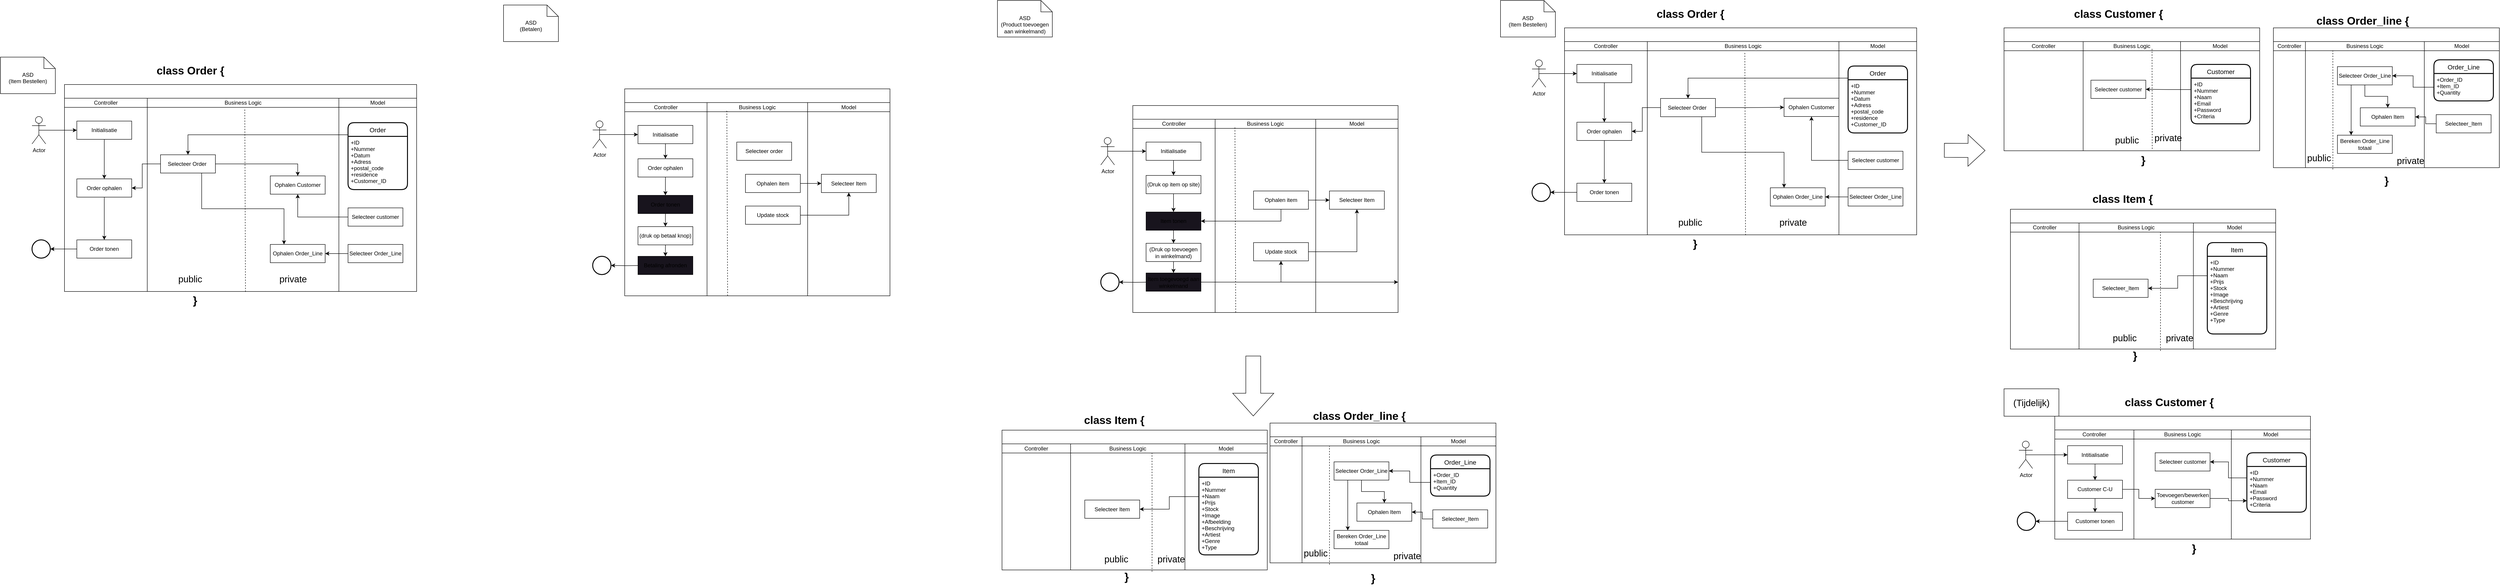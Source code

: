 <mxfile>
    <diagram id="Yz397bP1R8VKToP8qPyt" name="Page-1">
        <mxGraphModel dx="3392" dy="702" grid="1" gridSize="10" guides="1" tooltips="1" connect="1" arrows="1" fold="1" page="1" pageScale="1" pageWidth="1100" pageHeight="850" math="0" shadow="0">
            <root>
                <mxCell id="0"/>
                <mxCell id="1" parent="0"/>
                <mxCell id="162" value="" style="shape=table;startSize=30;container=1;collapsible=0;childLayout=tableLayout;fontStyle=1;align=center;" parent="1" vertex="1">
                    <mxGeometry x="2225" y="467" width="580" height="306" as="geometry"/>
                </mxCell>
                <mxCell id="163" value="" style="shape=tableRow;horizontal=0;startSize=0;swimlaneHead=0;swimlaneBody=0;top=0;left=0;bottom=0;right=0;collapsible=0;dropTarget=0;fillColor=none;points=[[0,0.5],[1,0.5]];portConstraint=eastwest;" parent="162" vertex="1">
                    <mxGeometry y="30" width="580" height="20" as="geometry"/>
                </mxCell>
                <mxCell id="164" value="Controller" style="shape=partialRectangle;html=1;whiteSpace=wrap;connectable=0;fillColor=none;top=0;left=0;bottom=0;right=0;overflow=hidden;" parent="163" vertex="1">
                    <mxGeometry width="150" height="20" as="geometry">
                        <mxRectangle width="150" height="20" as="alternateBounds"/>
                    </mxGeometry>
                </mxCell>
                <mxCell id="165" value="Business Logic" style="shape=partialRectangle;html=1;whiteSpace=wrap;connectable=0;fillColor=none;top=0;left=0;bottom=0;right=0;overflow=hidden;" parent="163" vertex="1">
                    <mxGeometry x="150" width="250" height="20" as="geometry">
                        <mxRectangle width="250" height="20" as="alternateBounds"/>
                    </mxGeometry>
                </mxCell>
                <mxCell id="166" value="Model" style="shape=partialRectangle;html=1;whiteSpace=wrap;connectable=0;fillColor=none;top=0;left=0;bottom=0;right=0;overflow=hidden;" parent="163" vertex="1">
                    <mxGeometry x="400" width="180" height="20" as="geometry">
                        <mxRectangle width="180" height="20" as="alternateBounds"/>
                    </mxGeometry>
                </mxCell>
                <mxCell id="167" value="" style="shape=tableRow;horizontal=0;startSize=0;swimlaneHead=0;swimlaneBody=0;top=0;left=0;bottom=0;right=0;collapsible=0;dropTarget=0;fillColor=none;points=[[0,0.5],[1,0.5]];portConstraint=eastwest;" parent="162" vertex="1">
                    <mxGeometry y="50" width="580" height="256" as="geometry"/>
                </mxCell>
                <mxCell id="168" value="" style="shape=partialRectangle;html=1;whiteSpace=wrap;connectable=0;fillColor=none;top=0;left=0;bottom=0;right=0;overflow=hidden;" parent="167" vertex="1">
                    <mxGeometry width="150" height="256" as="geometry">
                        <mxRectangle width="150" height="256" as="alternateBounds"/>
                    </mxGeometry>
                </mxCell>
                <mxCell id="169" value="" style="shape=partialRectangle;html=1;whiteSpace=wrap;connectable=0;fillColor=none;top=0;left=0;bottom=0;right=0;overflow=hidden;" parent="167" vertex="1">
                    <mxGeometry x="150" width="250" height="256" as="geometry">
                        <mxRectangle width="250" height="256" as="alternateBounds"/>
                    </mxGeometry>
                </mxCell>
                <mxCell id="170" value="" style="shape=partialRectangle;html=1;whiteSpace=wrap;connectable=0;fillColor=none;top=0;left=0;bottom=0;right=0;overflow=hidden;" parent="167" vertex="1">
                    <mxGeometry x="400" width="180" height="256" as="geometry">
                        <mxRectangle width="180" height="256" as="alternateBounds"/>
                    </mxGeometry>
                </mxCell>
                <mxCell id="171" value="" style="rounded=0;whiteSpace=wrap;html=1;" parent="167" vertex="1">
                    <mxGeometry x="580" height="256" as="geometry">
                        <mxRectangle width="NaN" height="256" as="alternateBounds"/>
                    </mxGeometry>
                </mxCell>
                <mxCell id="13" value="ASD&lt;br&gt;(Product toevoegen&lt;br&gt;aan winkelmand)" style="shape=note2;boundedLbl=1;whiteSpace=wrap;html=1;size=25;verticalAlign=top;align=center;" parent="1" vertex="1">
                    <mxGeometry x="10" y="10" width="120" height="80" as="geometry"/>
                </mxCell>
                <mxCell id="60" value="" style="edgeStyle=none;html=1;" parent="1" edge="1">
                    <mxGeometry relative="1" as="geometry">
                        <mxPoint y="523" as="targetPoint"/>
                    </mxGeometry>
                </mxCell>
                <mxCell id="62" value="" style="edgeStyle=none;html=1;" parent="1" edge="1">
                    <mxGeometry relative="1" as="geometry">
                        <mxPoint y="523" as="targetPoint"/>
                    </mxGeometry>
                </mxCell>
                <mxCell id="30" value="" style="shape=table;startSize=30;container=1;collapsible=0;childLayout=tableLayout;fontStyle=1;align=center;" parent="1" vertex="1">
                    <mxGeometry x="1250" y="70" width="770" height="453" as="geometry"/>
                </mxCell>
                <mxCell id="31" value="" style="shape=tableRow;horizontal=0;startSize=0;swimlaneHead=0;swimlaneBody=0;top=0;left=0;bottom=0;right=0;collapsible=0;dropTarget=0;fillColor=none;points=[[0,0.5],[1,0.5]];portConstraint=eastwest;" parent="30" vertex="1">
                    <mxGeometry y="30" width="770" height="20" as="geometry"/>
                </mxCell>
                <mxCell id="32" value="Controller" style="shape=partialRectangle;html=1;whiteSpace=wrap;connectable=0;fillColor=none;top=0;left=0;bottom=0;right=0;overflow=hidden;" parent="31" vertex="1">
                    <mxGeometry width="181" height="20" as="geometry">
                        <mxRectangle width="181" height="20" as="alternateBounds"/>
                    </mxGeometry>
                </mxCell>
                <mxCell id="33" value="Business Logic" style="shape=partialRectangle;html=1;whiteSpace=wrap;connectable=0;fillColor=none;top=0;left=0;bottom=0;right=0;overflow=hidden;" parent="31" vertex="1">
                    <mxGeometry x="181" width="419" height="20" as="geometry">
                        <mxRectangle width="419" height="20" as="alternateBounds"/>
                    </mxGeometry>
                </mxCell>
                <mxCell id="34" value="Model" style="shape=partialRectangle;html=1;whiteSpace=wrap;connectable=0;fillColor=none;top=0;left=0;bottom=0;right=0;overflow=hidden;" parent="31" vertex="1">
                    <mxGeometry x="600" width="170" height="20" as="geometry">
                        <mxRectangle width="170" height="20" as="alternateBounds"/>
                    </mxGeometry>
                </mxCell>
                <mxCell id="35" value="" style="shape=tableRow;horizontal=0;startSize=0;swimlaneHead=0;swimlaneBody=0;top=0;left=0;bottom=0;right=0;collapsible=0;dropTarget=0;fillColor=none;points=[[0,0.5],[1,0.5]];portConstraint=eastwest;" parent="30" vertex="1">
                    <mxGeometry y="50" width="770" height="403" as="geometry"/>
                </mxCell>
                <mxCell id="36" value="" style="shape=partialRectangle;html=1;whiteSpace=wrap;connectable=0;fillColor=none;top=0;left=0;bottom=0;right=0;overflow=hidden;" parent="35" vertex="1">
                    <mxGeometry width="181" height="403" as="geometry">
                        <mxRectangle width="181" height="403" as="alternateBounds"/>
                    </mxGeometry>
                </mxCell>
                <mxCell id="37" value="" style="shape=partialRectangle;html=1;whiteSpace=wrap;connectable=0;fillColor=none;top=0;left=0;bottom=0;right=0;overflow=hidden;" parent="35" vertex="1">
                    <mxGeometry x="181" width="419" height="403" as="geometry">
                        <mxRectangle width="419" height="403" as="alternateBounds"/>
                    </mxGeometry>
                </mxCell>
                <mxCell id="38" value="" style="shape=partialRectangle;html=1;whiteSpace=wrap;connectable=0;fillColor=none;top=0;left=0;bottom=0;right=0;overflow=hidden;" parent="35" vertex="1">
                    <mxGeometry x="600" width="170" height="403" as="geometry">
                        <mxRectangle width="170" height="403" as="alternateBounds"/>
                    </mxGeometry>
                </mxCell>
                <mxCell id="107" value="" style="rounded=0;whiteSpace=wrap;html=1;" parent="35" vertex="1">
                    <mxGeometry x="770" height="403" as="geometry">
                        <mxRectangle width="NaN" height="403" as="alternateBounds"/>
                    </mxGeometry>
                </mxCell>
                <mxCell id="177" value="" style="endArrow=none;dashed=1;html=1;rounded=0;entryX=0.512;entryY=0.005;entryDx=0;entryDy=0;entryPerimeter=0;exitX=0.514;exitY=1.002;exitDx=0;exitDy=0;exitPerimeter=0;" parent="30" source="35" target="35" edge="1">
                    <mxGeometry width="50" height="50" relative="1" as="geometry">
                        <mxPoint x="530" y="480" as="sourcePoint"/>
                        <mxPoint x="580" y="430" as="targetPoint"/>
                    </mxGeometry>
                </mxCell>
                <mxCell id="39" style="edgeStyle=orthogonalEdgeStyle;rounded=0;html=1;exitX=0.5;exitY=0.5;exitDx=0;exitDy=0;exitPerimeter=0;startArrow=none;startFill=0;" parent="1" source="40" target="42" edge="1">
                    <mxGeometry relative="1" as="geometry"/>
                </mxCell>
                <mxCell id="40" value="Actor" style="shape=umlActor;verticalLabelPosition=bottom;verticalAlign=top;html=1;outlineConnect=0;" parent="1" vertex="1">
                    <mxGeometry x="1179" y="140" width="30" height="60" as="geometry"/>
                </mxCell>
                <mxCell id="110" style="edgeStyle=orthogonalEdgeStyle;rounded=0;html=1;exitX=0.5;exitY=1;exitDx=0;exitDy=0;entryX=0.5;entryY=0;entryDx=0;entryDy=0;" parent="1" source="42" target="106" edge="1">
                    <mxGeometry relative="1" as="geometry"/>
                </mxCell>
                <mxCell id="42" value="Initialisatie" style="rounded=0;whiteSpace=wrap;html=1;" parent="1" vertex="1">
                    <mxGeometry x="1277" y="150" width="120" height="40" as="geometry"/>
                </mxCell>
                <mxCell id="50" style="edgeStyle=orthogonalEdgeStyle;rounded=0;html=1;exitX=0;exitY=0.5;exitDx=0;exitDy=0;entryX=1;entryY=0.5;entryDx=0;entryDy=0;entryPerimeter=0;startArrow=none;startFill=0;" parent="1" source="109" target="52" edge="1">
                    <mxGeometry relative="1" as="geometry">
                        <mxPoint x="1435" y="430" as="sourcePoint"/>
                    </mxGeometry>
                </mxCell>
                <mxCell id="52" value="" style="strokeWidth=2;html=1;shape=mxgraph.flowchart.start_2;whiteSpace=wrap;" parent="1" vertex="1">
                    <mxGeometry x="1179" y="410" width="40" height="40" as="geometry"/>
                </mxCell>
                <mxCell id="53" value="Item" style="swimlane;childLayout=stackLayout;horizontal=1;startSize=30;horizontalStack=0;rounded=1;fontSize=14;fontStyle=0;strokeWidth=2;resizeParent=0;resizeLast=1;shadow=0;dashed=0;align=center;" parent="1" vertex="1">
                    <mxGeometry x="2655.5" y="540" width="130" height="200" as="geometry"/>
                </mxCell>
                <mxCell id="54" value="+ID&#10;+Nummer&#10;+Naam&#10;+Prijs&#10;+Stock&#10;+Image&#10;+Beschrijving&#10;+Artiest&#10;+Genre&#10;+Type" style="align=left;strokeColor=none;fillColor=none;spacingLeft=4;fontSize=12;verticalAlign=top;resizable=0;rotatable=0;part=1;" parent="53" vertex="1">
                    <mxGeometry y="30" width="130" height="170" as="geometry"/>
                </mxCell>
                <mxCell id="57" value="ASD&lt;br&gt;(Item Bestellen)" style="shape=note2;boundedLbl=1;whiteSpace=wrap;html=1;size=25;verticalAlign=top;align=center;" parent="1" vertex="1">
                    <mxGeometry x="1110" y="10" width="120" height="80" as="geometry"/>
                </mxCell>
                <mxCell id="66" value="" style="shape=table;startSize=30;container=1;collapsible=0;childLayout=tableLayout;fontStyle=1;align=center;" parent="1" vertex="1">
                    <mxGeometry x="306" y="240" width="580" height="453" as="geometry"/>
                </mxCell>
                <mxCell id="67" value="" style="shape=tableRow;horizontal=0;startSize=0;swimlaneHead=0;swimlaneBody=0;top=0;left=0;bottom=0;right=0;collapsible=0;dropTarget=0;fillColor=none;points=[[0,0.5],[1,0.5]];portConstraint=eastwest;" parent="66" vertex="1">
                    <mxGeometry y="30" width="580" height="20" as="geometry"/>
                </mxCell>
                <mxCell id="68" value="Controller" style="shape=partialRectangle;html=1;whiteSpace=wrap;connectable=0;fillColor=none;top=0;left=0;bottom=0;right=0;overflow=hidden;" parent="67" vertex="1">
                    <mxGeometry width="180" height="20" as="geometry">
                        <mxRectangle width="180" height="20" as="alternateBounds"/>
                    </mxGeometry>
                </mxCell>
                <mxCell id="69" value="Business Logic" style="shape=partialRectangle;html=1;whiteSpace=wrap;connectable=0;fillColor=none;top=0;left=0;bottom=0;right=0;overflow=hidden;" parent="67" vertex="1">
                    <mxGeometry x="180" width="220" height="20" as="geometry">
                        <mxRectangle width="220" height="20" as="alternateBounds"/>
                    </mxGeometry>
                </mxCell>
                <mxCell id="70" value="Model" style="shape=partialRectangle;html=1;whiteSpace=wrap;connectable=0;fillColor=none;top=0;left=0;bottom=0;right=0;overflow=hidden;" parent="67" vertex="1">
                    <mxGeometry x="400" width="180" height="20" as="geometry">
                        <mxRectangle width="180" height="20" as="alternateBounds"/>
                    </mxGeometry>
                </mxCell>
                <mxCell id="71" value="" style="shape=tableRow;horizontal=0;startSize=0;swimlaneHead=0;swimlaneBody=0;top=0;left=0;bottom=0;right=0;collapsible=0;dropTarget=0;fillColor=none;points=[[0,0.5],[1,0.5]];portConstraint=eastwest;" parent="66" vertex="1">
                    <mxGeometry y="50" width="580" height="403" as="geometry"/>
                </mxCell>
                <mxCell id="72" value="" style="shape=partialRectangle;html=1;whiteSpace=wrap;connectable=0;fillColor=none;top=0;left=0;bottom=0;right=0;overflow=hidden;" parent="71" vertex="1">
                    <mxGeometry width="180" height="403" as="geometry">
                        <mxRectangle width="180" height="403" as="alternateBounds"/>
                    </mxGeometry>
                </mxCell>
                <mxCell id="73" value="" style="shape=partialRectangle;html=1;whiteSpace=wrap;connectable=0;fillColor=none;top=0;left=0;bottom=0;right=0;overflow=hidden;" parent="71" vertex="1">
                    <mxGeometry x="180" width="220" height="403" as="geometry">
                        <mxRectangle width="220" height="403" as="alternateBounds"/>
                    </mxGeometry>
                </mxCell>
                <mxCell id="74" value="" style="shape=partialRectangle;html=1;whiteSpace=wrap;connectable=0;fillColor=none;top=0;left=0;bottom=0;right=0;overflow=hidden;" parent="71" vertex="1">
                    <mxGeometry x="400" width="180" height="403" as="geometry">
                        <mxRectangle width="180" height="403" as="alternateBounds"/>
                    </mxGeometry>
                </mxCell>
                <mxCell id="370" value="" style="whiteSpace=wrap;html=1;align=center;fillColor=rgb(24, 20, 29);" parent="71" vertex="1">
                    <mxGeometry x="580" height="403" as="geometry">
                        <mxRectangle width="NaN" height="403" as="alternateBounds"/>
                    </mxGeometry>
                </mxCell>
                <mxCell id="378" value="" style="endArrow=none;dashed=1;html=1;rounded=0;fontSize=20;entryX=0.385;entryY=-0.005;entryDx=0;entryDy=0;entryPerimeter=0;exitX=0.388;exitY=1;exitDx=0;exitDy=0;exitPerimeter=0;" parent="66" source="71" target="71" edge="1">
                    <mxGeometry width="50" height="50" relative="1" as="geometry">
                        <mxPoint x="224" y="150" as="sourcePoint"/>
                        <mxPoint x="274" y="100" as="targetPoint"/>
                    </mxGeometry>
                </mxCell>
                <mxCell id="75" style="edgeStyle=orthogonalEdgeStyle;rounded=0;html=1;exitX=0.5;exitY=0.5;exitDx=0;exitDy=0;exitPerimeter=0;startArrow=none;startFill=0;" parent="1" source="76" target="78" edge="1">
                    <mxGeometry relative="1" as="geometry"/>
                </mxCell>
                <mxCell id="76" value="Actor" style="shape=umlActor;verticalLabelPosition=bottom;verticalAlign=top;html=1;outlineConnect=0;" parent="1" vertex="1">
                    <mxGeometry x="236" y="310" width="30" height="60" as="geometry"/>
                </mxCell>
                <mxCell id="361" value="" style="edgeStyle=orthogonalEdgeStyle;rounded=0;html=1;fontSize=20;" parent="1" source="78" target="360" edge="1">
                    <mxGeometry relative="1" as="geometry"/>
                </mxCell>
                <mxCell id="78" value="Initialisatie" style="rounded=0;whiteSpace=wrap;html=1;" parent="1" vertex="1">
                    <mxGeometry x="335" y="320" width="120" height="40" as="geometry"/>
                </mxCell>
                <mxCell id="86" style="edgeStyle=orthogonalEdgeStyle;rounded=0;html=1;exitX=0;exitY=0.5;exitDx=0;exitDy=0;entryX=1;entryY=0.5;entryDx=0;entryDy=0;entryPerimeter=0;startArrow=none;startFill=0;" parent="1" target="88" edge="1">
                    <mxGeometry relative="1" as="geometry">
                        <mxPoint x="346" y="626.5" as="sourcePoint"/>
                    </mxGeometry>
                </mxCell>
                <mxCell id="88" value="" style="strokeWidth=2;html=1;shape=mxgraph.flowchart.start_2;whiteSpace=wrap;" parent="1" vertex="1">
                    <mxGeometry x="236" y="606.5" width="40" height="40" as="geometry"/>
                </mxCell>
                <mxCell id="93" value="Selecteer Item" style="rounded=0;whiteSpace=wrap;html=1;" parent="1" vertex="1">
                    <mxGeometry x="736" y="427" width="120" height="40" as="geometry"/>
                </mxCell>
                <mxCell id="364" value="" style="edgeStyle=orthogonalEdgeStyle;rounded=0;html=1;fontSize=20;" parent="1" source="100" target="363" edge="1">
                    <mxGeometry relative="1" as="geometry"/>
                </mxCell>
                <mxCell id="100" value="Item tonen" style="whiteSpace=wrap;html=1;align=center;fillColor=rgb(24, 20, 29);" parent="1" vertex="1">
                    <mxGeometry x="335" y="473" width="120" height="40" as="geometry"/>
                </mxCell>
                <mxCell id="137" style="edgeStyle=orthogonalEdgeStyle;rounded=0;html=1;exitX=0.5;exitY=1;exitDx=0;exitDy=0;entryX=0.5;entryY=0;entryDx=0;entryDy=0;" parent="1" source="106" target="109" edge="1">
                    <mxGeometry relative="1" as="geometry"/>
                </mxCell>
                <mxCell id="106" value="Order ophalen" style="rounded=0;whiteSpace=wrap;html=1;" parent="1" vertex="1">
                    <mxGeometry x="1277" y="276.5" width="120" height="40" as="geometry"/>
                </mxCell>
                <mxCell id="109" value="Order tonen" style="rounded=0;whiteSpace=wrap;html=1;" parent="1" vertex="1">
                    <mxGeometry x="1277" y="410" width="120" height="40" as="geometry"/>
                </mxCell>
                <mxCell id="114" style="edgeStyle=orthogonalEdgeStyle;rounded=0;html=1;exitX=0;exitY=0.5;exitDx=0;exitDy=0;entryX=1;entryY=0.5;entryDx=0;entryDy=0;" parent="1" source="111" target="106" edge="1">
                    <mxGeometry relative="1" as="geometry">
                        <Array as="points">
                            <mxPoint x="1420" y="244"/>
                            <mxPoint x="1420" y="297"/>
                        </Array>
                    </mxGeometry>
                </mxCell>
                <mxCell id="136" value="" style="edgeStyle=orthogonalEdgeStyle;rounded=0;html=1;" parent="1" source="111" target="131" edge="1">
                    <mxGeometry relative="1" as="geometry"/>
                </mxCell>
                <mxCell id="176" style="edgeStyle=orthogonalEdgeStyle;rounded=0;html=1;exitX=0.75;exitY=1;exitDx=0;exitDy=0;entryX=0.25;entryY=0;entryDx=0;entryDy=0;" parent="1" source="111" target="138" edge="1">
                    <mxGeometry relative="1" as="geometry"/>
                </mxCell>
                <mxCell id="111" value="Selecteer Order&amp;nbsp;" style="rounded=0;whiteSpace=wrap;html=1;" parent="1" vertex="1">
                    <mxGeometry x="1460" y="224.5" width="120" height="40" as="geometry"/>
                </mxCell>
                <mxCell id="112" value="Order" style="swimlane;childLayout=stackLayout;horizontal=1;startSize=30;horizontalStack=0;rounded=1;fontSize=14;fontStyle=0;strokeWidth=2;resizeParent=0;resizeLast=1;shadow=0;dashed=0;align=center;" parent="1" vertex="1">
                    <mxGeometry x="1870" y="153.5" width="130" height="146.5" as="geometry"/>
                </mxCell>
                <mxCell id="113" value="+ID&#10;+Nummer&#10;+Datum&#10;+Adress&#10;+postal_code&#10;+residence&#10;+Customer_ID" style="align=left;strokeColor=none;fillColor=none;spacingLeft=4;fontSize=12;verticalAlign=top;resizable=0;rotatable=0;part=1;" parent="112" vertex="1">
                    <mxGeometry y="30" width="130" height="116.5" as="geometry"/>
                </mxCell>
                <mxCell id="116" style="edgeStyle=orthogonalEdgeStyle;rounded=0;html=1;exitX=0;exitY=0.25;exitDx=0;exitDy=0;entryX=0.5;entryY=0;entryDx=0;entryDy=0;" parent="1" source="113" target="111" edge="1">
                    <mxGeometry relative="1" as="geometry">
                        <Array as="points">
                            <mxPoint x="1870" y="180"/>
                            <mxPoint x="1520" y="180"/>
                        </Array>
                    </mxGeometry>
                </mxCell>
                <mxCell id="117" value="" style="shape=table;startSize=30;container=1;collapsible=0;childLayout=tableLayout;fontStyle=1;align=center;" parent="1" vertex="1">
                    <mxGeometry x="2211" y="70" width="559" height="269" as="geometry"/>
                </mxCell>
                <mxCell id="118" value="" style="shape=tableRow;horizontal=0;startSize=0;swimlaneHead=0;swimlaneBody=0;top=0;left=0;bottom=0;right=0;collapsible=0;dropTarget=0;fillColor=none;points=[[0,0.5],[1,0.5]];portConstraint=eastwest;" parent="117" vertex="1">
                    <mxGeometry y="30" width="559" height="20" as="geometry"/>
                </mxCell>
                <mxCell id="119" value="Controller" style="shape=partialRectangle;html=1;whiteSpace=wrap;connectable=0;fillColor=none;top=0;left=0;bottom=0;right=0;overflow=hidden;" parent="118" vertex="1">
                    <mxGeometry width="173" height="20" as="geometry">
                        <mxRectangle width="173" height="20" as="alternateBounds"/>
                    </mxGeometry>
                </mxCell>
                <mxCell id="120" value="Business Logic" style="shape=partialRectangle;html=1;whiteSpace=wrap;connectable=0;fillColor=none;top=0;left=0;bottom=0;right=0;overflow=hidden;" parent="118" vertex="1">
                    <mxGeometry x="173" width="213" height="20" as="geometry">
                        <mxRectangle width="213" height="20" as="alternateBounds"/>
                    </mxGeometry>
                </mxCell>
                <mxCell id="121" value="Model" style="shape=partialRectangle;html=1;whiteSpace=wrap;connectable=0;fillColor=none;top=0;left=0;bottom=0;right=0;overflow=hidden;" parent="118" vertex="1">
                    <mxGeometry x="386" width="173" height="20" as="geometry">
                        <mxRectangle width="173" height="20" as="alternateBounds"/>
                    </mxGeometry>
                </mxCell>
                <mxCell id="122" value="" style="shape=tableRow;horizontal=0;startSize=0;swimlaneHead=0;swimlaneBody=0;top=0;left=0;bottom=0;right=0;collapsible=0;dropTarget=0;fillColor=none;points=[[0,0.5],[1,0.5]];portConstraint=eastwest;" parent="117" vertex="1">
                    <mxGeometry y="50" width="559" height="219" as="geometry"/>
                </mxCell>
                <mxCell id="123" value="" style="shape=partialRectangle;html=1;whiteSpace=wrap;connectable=0;fillColor=none;top=0;left=0;bottom=0;right=0;overflow=hidden;" parent="122" vertex="1">
                    <mxGeometry width="173" height="219" as="geometry">
                        <mxRectangle width="173" height="219" as="alternateBounds"/>
                    </mxGeometry>
                </mxCell>
                <mxCell id="124" value="" style="shape=partialRectangle;html=1;whiteSpace=wrap;connectable=0;fillColor=none;top=0;left=0;bottom=0;right=0;overflow=hidden;" parent="122" vertex="1">
                    <mxGeometry x="173" width="213" height="219" as="geometry">
                        <mxRectangle width="213" height="219" as="alternateBounds"/>
                    </mxGeometry>
                </mxCell>
                <mxCell id="125" value="" style="shape=partialRectangle;html=1;whiteSpace=wrap;connectable=0;fillColor=none;top=0;left=0;bottom=0;right=0;overflow=hidden;" parent="122" vertex="1">
                    <mxGeometry x="386" width="173" height="219" as="geometry">
                        <mxRectangle width="173" height="219" as="alternateBounds"/>
                    </mxGeometry>
                </mxCell>
                <mxCell id="126" value="" style="rounded=0;whiteSpace=wrap;html=1;" parent="122" vertex="1">
                    <mxGeometry x="559" height="219" as="geometry">
                        <mxRectangle width="NaN" height="219" as="alternateBounds"/>
                    </mxGeometry>
                </mxCell>
                <mxCell id="127" value="Selecteer customer" style="rounded=0;whiteSpace=wrap;html=1;" parent="1" vertex="1">
                    <mxGeometry x="2401" y="184.5" width="120" height="40" as="geometry"/>
                </mxCell>
                <mxCell id="128" value="Customer" style="swimlane;childLayout=stackLayout;horizontal=1;startSize=30;horizontalStack=0;rounded=1;fontSize=14;fontStyle=0;strokeWidth=2;resizeParent=0;resizeLast=1;shadow=0;dashed=0;align=center;" parent="1" vertex="1">
                    <mxGeometry x="2620" y="150" width="130" height="130" as="geometry"/>
                </mxCell>
                <mxCell id="129" value="+ID&#10;+Nummer&#10;+Naam&#10;+Email&#10;+Password&#10;+Criteria" style="align=left;strokeColor=none;fillColor=none;spacingLeft=4;fontSize=12;verticalAlign=top;resizable=0;rotatable=0;part=1;" parent="128" vertex="1">
                    <mxGeometry y="30" width="130" height="100" as="geometry"/>
                </mxCell>
                <mxCell id="130" style="edgeStyle=orthogonalEdgeStyle;rounded=0;html=1;exitX=0;exitY=0.25;exitDx=0;exitDy=0;entryX=1;entryY=0.5;entryDx=0;entryDy=0;" parent="1" source="129" target="127" edge="1">
                    <mxGeometry relative="1" as="geometry"/>
                </mxCell>
                <mxCell id="131" value="Ophalen Customer" style="rounded=0;whiteSpace=wrap;html=1;" parent="1" vertex="1">
                    <mxGeometry x="1730" y="224" width="120" height="40" as="geometry"/>
                </mxCell>
                <mxCell id="134" value="" style="edgeStyle=orthogonalEdgeStyle;rounded=0;html=1;" parent="1" source="133" target="131" edge="1">
                    <mxGeometry relative="1" as="geometry"/>
                </mxCell>
                <mxCell id="133" value="Selecteer customer" style="rounded=0;whiteSpace=wrap;html=1;" parent="1" vertex="1">
                    <mxGeometry x="1870" y="340" width="120" height="40" as="geometry"/>
                </mxCell>
                <mxCell id="138" value="Ophalen Order_Line" style="rounded=0;whiteSpace=wrap;html=1;" parent="1" vertex="1">
                    <mxGeometry x="1700" y="420" width="120" height="40" as="geometry"/>
                </mxCell>
                <mxCell id="140" value="" style="edgeStyle=orthogonalEdgeStyle;rounded=0;html=1;" parent="1" source="139" target="138" edge="1">
                    <mxGeometry relative="1" as="geometry"/>
                </mxCell>
                <mxCell id="139" value="Selecteer Order_Line" style="rounded=0;whiteSpace=wrap;html=1;" parent="1" vertex="1">
                    <mxGeometry x="1870" y="420" width="120" height="40" as="geometry"/>
                </mxCell>
                <mxCell id="142" value="" style="shape=table;startSize=30;container=1;collapsible=0;childLayout=tableLayout;fontStyle=1;align=center;" parent="1" vertex="1">
                    <mxGeometry x="2800" y="70" width="494" height="306" as="geometry"/>
                </mxCell>
                <mxCell id="143" value="" style="shape=tableRow;horizontal=0;startSize=0;swimlaneHead=0;swimlaneBody=0;top=0;left=0;bottom=0;right=0;collapsible=0;dropTarget=0;fillColor=none;points=[[0,0.5],[1,0.5]];portConstraint=eastwest;" parent="142" vertex="1">
                    <mxGeometry y="30" width="494" height="20" as="geometry"/>
                </mxCell>
                <mxCell id="144" value="Controller" style="shape=partialRectangle;html=1;whiteSpace=wrap;connectable=0;fillColor=none;top=0;left=0;bottom=0;right=0;overflow=hidden;" parent="143" vertex="1">
                    <mxGeometry width="70" height="20" as="geometry">
                        <mxRectangle width="70" height="20" as="alternateBounds"/>
                    </mxGeometry>
                </mxCell>
                <mxCell id="145" value="Business Logic" style="shape=partialRectangle;html=1;whiteSpace=wrap;connectable=0;fillColor=none;top=0;left=0;bottom=0;right=0;overflow=hidden;" parent="143" vertex="1">
                    <mxGeometry x="70" width="260" height="20" as="geometry">
                        <mxRectangle width="260" height="20" as="alternateBounds"/>
                    </mxGeometry>
                </mxCell>
                <mxCell id="146" value="Model" style="shape=partialRectangle;html=1;whiteSpace=wrap;connectable=0;fillColor=none;top=0;left=0;bottom=0;right=0;overflow=hidden;" parent="143" vertex="1">
                    <mxGeometry x="330" width="164" height="20" as="geometry">
                        <mxRectangle width="164" height="20" as="alternateBounds"/>
                    </mxGeometry>
                </mxCell>
                <mxCell id="147" value="" style="shape=tableRow;horizontal=0;startSize=0;swimlaneHead=0;swimlaneBody=0;top=0;left=0;bottom=0;right=0;collapsible=0;dropTarget=0;fillColor=none;points=[[0,0.5],[1,0.5]];portConstraint=eastwest;" parent="142" vertex="1">
                    <mxGeometry y="50" width="494" height="256" as="geometry"/>
                </mxCell>
                <mxCell id="148" value="" style="shape=partialRectangle;html=1;whiteSpace=wrap;connectable=0;fillColor=none;top=0;left=0;bottom=0;right=0;overflow=hidden;" parent="147" vertex="1">
                    <mxGeometry width="70" height="256" as="geometry">
                        <mxRectangle width="70" height="256" as="alternateBounds"/>
                    </mxGeometry>
                </mxCell>
                <mxCell id="149" value="" style="shape=partialRectangle;html=1;whiteSpace=wrap;connectable=0;fillColor=none;top=0;left=0;bottom=0;right=0;overflow=hidden;" parent="147" vertex="1">
                    <mxGeometry x="70" width="260" height="256" as="geometry">
                        <mxRectangle width="260" height="256" as="alternateBounds"/>
                    </mxGeometry>
                </mxCell>
                <mxCell id="150" value="" style="shape=partialRectangle;html=1;whiteSpace=wrap;connectable=0;fillColor=none;top=0;left=0;bottom=0;right=0;overflow=hidden;" parent="147" vertex="1">
                    <mxGeometry x="330" width="164" height="256" as="geometry">
                        <mxRectangle width="164" height="256" as="alternateBounds"/>
                    </mxGeometry>
                </mxCell>
                <mxCell id="151" value="" style="rounded=0;whiteSpace=wrap;html=1;" parent="147" vertex="1">
                    <mxGeometry x="494" height="256" as="geometry">
                        <mxRectangle width="NaN" height="256" as="alternateBounds"/>
                    </mxGeometry>
                </mxCell>
                <mxCell id="159" style="edgeStyle=orthogonalEdgeStyle;rounded=0;html=1;exitX=0.5;exitY=1;exitDx=0;exitDy=0;entryX=0.5;entryY=0;entryDx=0;entryDy=0;" parent="1" source="152" target="153" edge="1">
                    <mxGeometry relative="1" as="geometry"/>
                </mxCell>
                <mxCell id="160" style="edgeStyle=orthogonalEdgeStyle;rounded=0;html=1;exitX=0.25;exitY=1;exitDx=0;exitDy=0;entryX=0.25;entryY=0;entryDx=0;entryDy=0;" parent="1" source="152" target="154" edge="1">
                    <mxGeometry relative="1" as="geometry"/>
                </mxCell>
                <mxCell id="152" value="Selecteer Order_Line" style="rounded=0;whiteSpace=wrap;html=1;" parent="1" vertex="1">
                    <mxGeometry x="2940" y="154.88" width="120" height="40" as="geometry"/>
                </mxCell>
                <mxCell id="153" value="Ophalen Item" style="rounded=0;whiteSpace=wrap;html=1;" parent="1" vertex="1">
                    <mxGeometry x="2990" y="244.88" width="120" height="40" as="geometry"/>
                </mxCell>
                <mxCell id="154" value="Bereken Order_Line totaal" style="rounded=0;whiteSpace=wrap;html=1;" parent="1" vertex="1">
                    <mxGeometry x="2940" y="304.88" width="120" height="40" as="geometry"/>
                </mxCell>
                <mxCell id="161" style="edgeStyle=orthogonalEdgeStyle;rounded=0;html=1;exitX=0;exitY=0.5;exitDx=0;exitDy=0;entryX=1;entryY=0.5;entryDx=0;entryDy=0;" parent="1" source="155" target="153" edge="1">
                    <mxGeometry relative="1" as="geometry"/>
                </mxCell>
                <mxCell id="155" value="Selecteer_Item" style="rounded=0;whiteSpace=wrap;html=1;" parent="1" vertex="1">
                    <mxGeometry x="3156" y="259.88" width="120" height="40" as="geometry"/>
                </mxCell>
                <mxCell id="156" value="Order_Line" style="swimlane;childLayout=stackLayout;horizontal=1;startSize=30;horizontalStack=0;rounded=1;fontSize=14;fontStyle=0;strokeWidth=2;resizeParent=0;resizeLast=1;shadow=0;dashed=0;align=center;" parent="1" vertex="1">
                    <mxGeometry x="3151" y="139.88" width="130" height="90" as="geometry"/>
                </mxCell>
                <mxCell id="157" value="+Order_ID&#10;+Item_ID&#10;+Quantity" style="align=left;strokeColor=none;fillColor=none;spacingLeft=4;fontSize=12;verticalAlign=top;resizable=0;rotatable=0;part=1;" parent="156" vertex="1">
                    <mxGeometry y="30" width="130" height="60" as="geometry"/>
                </mxCell>
                <mxCell id="158" style="edgeStyle=orthogonalEdgeStyle;rounded=0;html=1;exitX=0;exitY=0.5;exitDx=0;exitDy=0;entryX=1;entryY=0.5;entryDx=0;entryDy=0;" parent="1" source="157" target="152" edge="1">
                    <mxGeometry relative="1" as="geometry"/>
                </mxCell>
                <mxCell id="172" value="Selecteer_Item" style="rounded=0;whiteSpace=wrap;html=1;" parent="1" vertex="1">
                    <mxGeometry x="2406" y="620" width="120" height="40" as="geometry"/>
                </mxCell>
                <mxCell id="173" style="edgeStyle=orthogonalEdgeStyle;rounded=0;html=1;exitX=0;exitY=0.25;exitDx=0;exitDy=0;entryX=1;entryY=0.5;entryDx=0;entryDy=0;" parent="1" source="54" target="172" edge="1">
                    <mxGeometry relative="1" as="geometry"/>
                </mxCell>
                <mxCell id="174" value="" style="shape=flexArrow;endArrow=classic;html=1;rounded=0;endWidth=37.5;endSize=12.083;width=30.833;" parent="1" edge="1">
                    <mxGeometry width="50" height="50" relative="1" as="geometry">
                        <mxPoint x="2080" y="338.0" as="sourcePoint"/>
                        <mxPoint x="2170" y="338.42" as="targetPoint"/>
                    </mxGeometry>
                </mxCell>
                <mxCell id="178" value="" style="endArrow=none;dashed=1;html=1;rounded=0;entryX=0.579;entryY=-0.018;entryDx=0;entryDy=0;entryPerimeter=0;exitX=0.618;exitY=-0.125;exitDx=0;exitDy=0;exitPerimeter=0;" parent="1" source="187" target="122" edge="1">
                    <mxGeometry width="50" height="50" relative="1" as="geometry">
                        <mxPoint x="2547" y="330" as="sourcePoint"/>
                        <mxPoint x="2591" y="460" as="targetPoint"/>
                        <Array as="points">
                            <mxPoint x="2535" y="300"/>
                        </Array>
                    </mxGeometry>
                </mxCell>
                <mxCell id="179" value="" style="endArrow=none;dashed=1;html=1;rounded=0;entryX=0.579;entryY=-0.018;entryDx=0;entryDy=0;entryPerimeter=0;" parent="1" edge="1">
                    <mxGeometry width="50" height="50" relative="1" as="geometry">
                        <mxPoint x="2553" y="777" as="sourcePoint"/>
                        <mxPoint x="2553.0" y="516.998" as="targetPoint"/>
                        <Array as="points">
                            <mxPoint x="2553.18" y="700.94"/>
                        </Array>
                    </mxGeometry>
                </mxCell>
                <mxCell id="180" value="" style="endArrow=none;dashed=1;html=1;rounded=0;entryX=0.579;entryY=-0.018;entryDx=0;entryDy=0;entryPerimeter=0;" parent="1" edge="1">
                    <mxGeometry width="50" height="50" relative="1" as="geometry">
                        <mxPoint x="2930" y="379.88" as="sourcePoint"/>
                        <mxPoint x="2930" y="119.878" as="targetPoint"/>
                        <Array as="points">
                            <mxPoint x="2930.18" y="303.82"/>
                        </Array>
                    </mxGeometry>
                </mxCell>
                <mxCell id="181" value="class Order {" style="text;strokeColor=none;fillColor=none;html=1;fontSize=24;fontStyle=1;verticalAlign=middle;align=center;" parent="1" vertex="1">
                    <mxGeometry x="1440" y="20" width="170" height="40" as="geometry"/>
                </mxCell>
                <mxCell id="183" value="}" style="text;strokeColor=none;fillColor=none;html=1;fontSize=24;fontStyle=1;verticalAlign=middle;align=center;" parent="1" vertex="1">
                    <mxGeometry x="1450" y="523" width="170" height="40" as="geometry"/>
                </mxCell>
                <mxCell id="184" value="&lt;font style=&quot;font-size: 20px;&quot;&gt;public&lt;/font&gt;" style="text;html=1;strokeColor=none;fillColor=none;align=center;verticalAlign=middle;whiteSpace=wrap;rounded=0;" parent="1" vertex="1">
                    <mxGeometry x="1495" y="480" width="60" height="30" as="geometry"/>
                </mxCell>
                <mxCell id="185" value="&lt;font style=&quot;font-size: 20px;&quot;&gt;private&lt;/font&gt;" style="text;html=1;strokeColor=none;fillColor=none;align=center;verticalAlign=middle;whiteSpace=wrap;rounded=0;" parent="1" vertex="1">
                    <mxGeometry x="1720" y="480" width="60" height="30" as="geometry"/>
                </mxCell>
                <mxCell id="186" value="class Customer {" style="text;strokeColor=none;fillColor=none;html=1;fontSize=24;fontStyle=1;verticalAlign=middle;align=center;" parent="1" vertex="1">
                    <mxGeometry x="2376" y="20" width="170" height="40" as="geometry"/>
                </mxCell>
                <mxCell id="187" value="}" style="text;strokeColor=none;fillColor=none;html=1;fontSize=24;fontStyle=1;verticalAlign=middle;align=center;" parent="1" vertex="1">
                    <mxGeometry x="2430" y="340" width="170" height="40" as="geometry"/>
                </mxCell>
                <mxCell id="188" value="&lt;font style=&quot;font-size: 20px;&quot;&gt;public&lt;/font&gt;" style="text;html=1;strokeColor=none;fillColor=none;align=center;verticalAlign=middle;whiteSpace=wrap;rounded=0;" parent="1" vertex="1">
                    <mxGeometry x="2450" y="299.88" width="60" height="30" as="geometry"/>
                </mxCell>
                <mxCell id="189" value="&lt;font style=&quot;font-size: 20px;&quot;&gt;private&lt;/font&gt;" style="text;html=1;strokeColor=none;fillColor=none;align=center;verticalAlign=middle;whiteSpace=wrap;rounded=0;" parent="1" vertex="1">
                    <mxGeometry x="2540" y="295" width="60" height="30" as="geometry"/>
                </mxCell>
                <mxCell id="200" value="class Order_line {" style="text;strokeColor=none;fillColor=none;html=1;fontSize=24;fontStyle=1;verticalAlign=middle;align=center;" parent="1" vertex="1">
                    <mxGeometry x="2910" y="35" width="170" height="40" as="geometry"/>
                </mxCell>
                <mxCell id="201" value="}" style="text;strokeColor=none;fillColor=none;html=1;fontSize=24;fontStyle=1;verticalAlign=middle;align=center;" parent="1" vertex="1">
                    <mxGeometry x="2962" y="385" width="170" height="40" as="geometry"/>
                </mxCell>
                <mxCell id="202" value="&lt;font style=&quot;font-size: 20px;&quot;&gt;public&lt;/font&gt;" style="text;html=1;strokeColor=none;fillColor=none;align=center;verticalAlign=middle;whiteSpace=wrap;rounded=0;" parent="1" vertex="1">
                    <mxGeometry x="2870" y="338.5" width="60" height="30" as="geometry"/>
                </mxCell>
                <mxCell id="203" value="&lt;font style=&quot;font-size: 20px;&quot;&gt;private&lt;/font&gt;" style="text;html=1;strokeColor=none;fillColor=none;align=center;verticalAlign=middle;whiteSpace=wrap;rounded=0;" parent="1" vertex="1">
                    <mxGeometry x="3070" y="344.88" width="60" height="30" as="geometry"/>
                </mxCell>
                <mxCell id="205" value="class Item {" style="text;strokeColor=none;fillColor=none;html=1;fontSize=24;fontStyle=1;verticalAlign=middle;align=center;" parent="1" vertex="1">
                    <mxGeometry x="2384.5" y="425" width="170" height="40" as="geometry"/>
                </mxCell>
                <mxCell id="206" value="}" style="text;strokeColor=none;fillColor=none;html=1;fontSize=24;fontStyle=1;verticalAlign=middle;align=center;" parent="1" vertex="1">
                    <mxGeometry x="2412" y="768" width="170" height="40" as="geometry"/>
                </mxCell>
                <mxCell id="207" value="&lt;font style=&quot;font-size: 20px;&quot;&gt;public&lt;/font&gt;" style="text;html=1;strokeColor=none;fillColor=none;align=center;verticalAlign=middle;whiteSpace=wrap;rounded=0;" parent="1" vertex="1">
                    <mxGeometry x="2444.5" y="733.38" width="60" height="30" as="geometry"/>
                </mxCell>
                <mxCell id="208" value="&lt;font style=&quot;font-size: 20px;&quot;&gt;private&lt;/font&gt;" style="text;html=1;strokeColor=none;fillColor=none;align=center;verticalAlign=middle;whiteSpace=wrap;rounded=0;" parent="1" vertex="1">
                    <mxGeometry x="2564.5" y="733.38" width="60" height="30" as="geometry"/>
                </mxCell>
                <mxCell id="209" value="" style="shape=table;startSize=30;container=1;collapsible=0;childLayout=tableLayout;fontStyle=1;align=center;" parent="1" vertex="1">
                    <mxGeometry x="2322" y="920" width="559" height="269" as="geometry"/>
                </mxCell>
                <mxCell id="210" value="" style="shape=tableRow;horizontal=0;startSize=0;swimlaneHead=0;swimlaneBody=0;top=0;left=0;bottom=0;right=0;collapsible=0;dropTarget=0;fillColor=none;points=[[0,0.5],[1,0.5]];portConstraint=eastwest;" parent="209" vertex="1">
                    <mxGeometry y="30" width="559" height="20" as="geometry"/>
                </mxCell>
                <mxCell id="211" value="Controller" style="shape=partialRectangle;html=1;whiteSpace=wrap;connectable=0;fillColor=none;top=0;left=0;bottom=0;right=0;overflow=hidden;" parent="210" vertex="1">
                    <mxGeometry width="173" height="20" as="geometry">
                        <mxRectangle width="173" height="20" as="alternateBounds"/>
                    </mxGeometry>
                </mxCell>
                <mxCell id="212" value="Business Logic" style="shape=partialRectangle;html=1;whiteSpace=wrap;connectable=0;fillColor=none;top=0;left=0;bottom=0;right=0;overflow=hidden;" parent="210" vertex="1">
                    <mxGeometry x="173" width="213" height="20" as="geometry">
                        <mxRectangle width="213" height="20" as="alternateBounds"/>
                    </mxGeometry>
                </mxCell>
                <mxCell id="213" value="Model" style="shape=partialRectangle;html=1;whiteSpace=wrap;connectable=0;fillColor=none;top=0;left=0;bottom=0;right=0;overflow=hidden;" parent="210" vertex="1">
                    <mxGeometry x="386" width="173" height="20" as="geometry">
                        <mxRectangle width="173" height="20" as="alternateBounds"/>
                    </mxGeometry>
                </mxCell>
                <mxCell id="214" value="" style="shape=tableRow;horizontal=0;startSize=0;swimlaneHead=0;swimlaneBody=0;top=0;left=0;bottom=0;right=0;collapsible=0;dropTarget=0;fillColor=none;points=[[0,0.5],[1,0.5]];portConstraint=eastwest;" parent="209" vertex="1">
                    <mxGeometry y="50" width="559" height="219" as="geometry"/>
                </mxCell>
                <mxCell id="215" value="" style="shape=partialRectangle;html=1;whiteSpace=wrap;connectable=0;fillColor=none;top=0;left=0;bottom=0;right=0;overflow=hidden;" parent="214" vertex="1">
                    <mxGeometry width="173" height="219" as="geometry">
                        <mxRectangle width="173" height="219" as="alternateBounds"/>
                    </mxGeometry>
                </mxCell>
                <mxCell id="216" value="" style="shape=partialRectangle;html=1;whiteSpace=wrap;connectable=0;fillColor=none;top=0;left=0;bottom=0;right=0;overflow=hidden;" parent="214" vertex="1">
                    <mxGeometry x="173" width="213" height="219" as="geometry">
                        <mxRectangle width="213" height="219" as="alternateBounds"/>
                    </mxGeometry>
                </mxCell>
                <mxCell id="217" value="" style="shape=partialRectangle;html=1;whiteSpace=wrap;connectable=0;fillColor=none;top=0;left=0;bottom=0;right=0;overflow=hidden;" parent="214" vertex="1">
                    <mxGeometry x="386" width="173" height="219" as="geometry">
                        <mxRectangle width="173" height="219" as="alternateBounds"/>
                    </mxGeometry>
                </mxCell>
                <mxCell id="218" value="" style="rounded=0;whiteSpace=wrap;html=1;" parent="214" vertex="1">
                    <mxGeometry x="559" height="219" as="geometry">
                        <mxRectangle width="NaN" height="219" as="alternateBounds"/>
                    </mxGeometry>
                </mxCell>
                <mxCell id="219" value="Selecteer customer" style="rounded=0;whiteSpace=wrap;html=1;" parent="1" vertex="1">
                    <mxGeometry x="2541.5" y="1000" width="120" height="40" as="geometry"/>
                </mxCell>
                <mxCell id="220" value="Customer" style="swimlane;childLayout=stackLayout;horizontal=1;startSize=30;horizontalStack=0;rounded=1;fontSize=14;fontStyle=0;strokeWidth=2;resizeParent=0;resizeLast=1;shadow=0;dashed=0;align=center;" parent="1" vertex="1">
                    <mxGeometry x="2742" y="1000" width="130" height="130" as="geometry"/>
                </mxCell>
                <mxCell id="221" value="+ID&#10;+Nummer&#10;+Naam&#10;+Email&#10;+Password&#10;+Criteria" style="align=left;strokeColor=none;fillColor=none;spacingLeft=4;fontSize=12;verticalAlign=top;resizable=0;rotatable=0;part=1;" parent="220" vertex="1">
                    <mxGeometry y="30" width="130" height="100" as="geometry"/>
                </mxCell>
                <mxCell id="222" style="edgeStyle=orthogonalEdgeStyle;rounded=0;html=1;exitX=0;exitY=0.25;exitDx=0;exitDy=0;entryX=1;entryY=0.5;entryDx=0;entryDy=0;" parent="1" source="221" target="219" edge="1">
                    <mxGeometry relative="1" as="geometry"/>
                </mxCell>
                <mxCell id="224" value="class Customer {" style="text;strokeColor=none;fillColor=none;html=1;fontSize=24;fontStyle=1;verticalAlign=middle;align=center;" parent="1" vertex="1">
                    <mxGeometry x="2487" y="870" width="170" height="40" as="geometry"/>
                </mxCell>
                <mxCell id="225" value="}" style="text;strokeColor=none;fillColor=none;html=1;fontSize=24;fontStyle=1;verticalAlign=middle;align=center;" parent="1" vertex="1">
                    <mxGeometry x="2541" y="1190" width="170" height="40" as="geometry"/>
                </mxCell>
                <mxCell id="232" style="edgeStyle=orthogonalEdgeStyle;rounded=0;html=1;exitX=0.5;exitY=0.5;exitDx=0;exitDy=0;exitPerimeter=0;entryX=0;entryY=0.5;entryDx=0;entryDy=0;fontSize=20;" parent="1" source="228" target="231" edge="1">
                    <mxGeometry relative="1" as="geometry"/>
                </mxCell>
                <mxCell id="228" value="Actor" style="shape=umlActor;verticalLabelPosition=bottom;verticalAlign=top;html=1;outlineConnect=0;" parent="1" vertex="1">
                    <mxGeometry x="2243.5" y="974.5" width="30" height="60" as="geometry"/>
                </mxCell>
                <mxCell id="229" value="" style="strokeWidth=2;html=1;shape=mxgraph.flowchart.start_2;whiteSpace=wrap;" parent="1" vertex="1">
                    <mxGeometry x="2240" y="1130" width="40" height="40" as="geometry"/>
                </mxCell>
                <mxCell id="236" value="" style="edgeStyle=orthogonalEdgeStyle;rounded=0;html=1;fontSize=20;entryX=0.5;entryY=0;entryDx=0;entryDy=0;" parent="1" source="231" target="233" edge="1">
                    <mxGeometry relative="1" as="geometry"/>
                </mxCell>
                <mxCell id="231" value="Intitialisatie" style="rounded=0;whiteSpace=wrap;html=1;" parent="1" vertex="1">
                    <mxGeometry x="2350" y="984.5" width="120" height="40" as="geometry"/>
                </mxCell>
                <mxCell id="237" value="" style="edgeStyle=orthogonalEdgeStyle;rounded=0;html=1;fontSize=20;" parent="1" source="233" target="234" edge="1">
                    <mxGeometry relative="1" as="geometry"/>
                </mxCell>
                <mxCell id="239" style="edgeStyle=orthogonalEdgeStyle;rounded=0;html=1;exitX=1;exitY=0.5;exitDx=0;exitDy=0;entryX=0;entryY=0.5;entryDx=0;entryDy=0;fontSize=20;" parent="1" source="233" target="238" edge="1">
                    <mxGeometry relative="1" as="geometry"/>
                </mxCell>
                <mxCell id="233" value="Customer C-U" style="rounded=0;whiteSpace=wrap;html=1;" parent="1" vertex="1">
                    <mxGeometry x="2350" y="1060" width="120" height="40" as="geometry"/>
                </mxCell>
                <mxCell id="235" style="edgeStyle=orthogonalEdgeStyle;rounded=0;html=1;exitX=0;exitY=0.5;exitDx=0;exitDy=0;entryX=1;entryY=0.5;entryDx=0;entryDy=0;entryPerimeter=0;fontSize=20;" parent="1" source="234" target="229" edge="1">
                    <mxGeometry relative="1" as="geometry"/>
                </mxCell>
                <mxCell id="234" value="Customer tonen" style="rounded=0;whiteSpace=wrap;html=1;" parent="1" vertex="1">
                    <mxGeometry x="2350" y="1130" width="120" height="40" as="geometry"/>
                </mxCell>
                <mxCell id="240" style="edgeStyle=orthogonalEdgeStyle;rounded=0;html=1;exitX=1;exitY=0.5;exitDx=0;exitDy=0;entryX=0;entryY=0.75;entryDx=0;entryDy=0;fontSize=20;" parent="1" source="238" target="221" edge="1">
                    <mxGeometry relative="1" as="geometry"/>
                </mxCell>
                <mxCell id="238" value="Toevoegen/bewerken customer" style="rounded=0;whiteSpace=wrap;html=1;" parent="1" vertex="1">
                    <mxGeometry x="2541.5" y="1080" width="120" height="40" as="geometry"/>
                </mxCell>
                <mxCell id="304" value="" style="shape=table;startSize=30;container=1;collapsible=0;childLayout=tableLayout;fontStyle=1;align=center;" parent="1" vertex="1">
                    <mxGeometry x="20" y="950.5" width="580" height="306" as="geometry"/>
                </mxCell>
                <mxCell id="305" value="" style="shape=tableRow;horizontal=0;startSize=0;swimlaneHead=0;swimlaneBody=0;top=0;left=0;bottom=0;right=0;collapsible=0;dropTarget=0;fillColor=none;points=[[0,0.5],[1,0.5]];portConstraint=eastwest;" parent="304" vertex="1">
                    <mxGeometry y="30" width="580" height="20" as="geometry"/>
                </mxCell>
                <mxCell id="306" value="Controller" style="shape=partialRectangle;html=1;whiteSpace=wrap;connectable=0;fillColor=none;top=0;left=0;bottom=0;right=0;overflow=hidden;" parent="305" vertex="1">
                    <mxGeometry width="150" height="20" as="geometry">
                        <mxRectangle width="150" height="20" as="alternateBounds"/>
                    </mxGeometry>
                </mxCell>
                <mxCell id="307" value="Business Logic" style="shape=partialRectangle;html=1;whiteSpace=wrap;connectable=0;fillColor=none;top=0;left=0;bottom=0;right=0;overflow=hidden;" parent="305" vertex="1">
                    <mxGeometry x="150" width="250" height="20" as="geometry">
                        <mxRectangle width="250" height="20" as="alternateBounds"/>
                    </mxGeometry>
                </mxCell>
                <mxCell id="308" value="Model" style="shape=partialRectangle;html=1;whiteSpace=wrap;connectable=0;fillColor=none;top=0;left=0;bottom=0;right=0;overflow=hidden;" parent="305" vertex="1">
                    <mxGeometry x="400" width="180" height="20" as="geometry">
                        <mxRectangle width="180" height="20" as="alternateBounds"/>
                    </mxGeometry>
                </mxCell>
                <mxCell id="309" value="" style="shape=tableRow;horizontal=0;startSize=0;swimlaneHead=0;swimlaneBody=0;top=0;left=0;bottom=0;right=0;collapsible=0;dropTarget=0;fillColor=none;points=[[0,0.5],[1,0.5]];portConstraint=eastwest;" parent="304" vertex="1">
                    <mxGeometry y="50" width="580" height="256" as="geometry"/>
                </mxCell>
                <mxCell id="310" value="" style="shape=partialRectangle;html=1;whiteSpace=wrap;connectable=0;fillColor=none;top=0;left=0;bottom=0;right=0;overflow=hidden;" parent="309" vertex="1">
                    <mxGeometry width="150" height="256" as="geometry">
                        <mxRectangle width="150" height="256" as="alternateBounds"/>
                    </mxGeometry>
                </mxCell>
                <mxCell id="311" value="" style="shape=partialRectangle;html=1;whiteSpace=wrap;connectable=0;fillColor=none;top=0;left=0;bottom=0;right=0;overflow=hidden;" parent="309" vertex="1">
                    <mxGeometry x="150" width="250" height="256" as="geometry">
                        <mxRectangle width="250" height="256" as="alternateBounds"/>
                    </mxGeometry>
                </mxCell>
                <mxCell id="312" value="" style="shape=partialRectangle;html=1;whiteSpace=wrap;connectable=0;fillColor=none;top=0;left=0;bottom=0;right=0;overflow=hidden;" parent="309" vertex="1">
                    <mxGeometry x="400" width="180" height="256" as="geometry">
                        <mxRectangle width="180" height="256" as="alternateBounds"/>
                    </mxGeometry>
                </mxCell>
                <mxCell id="313" value="" style="rounded=0;whiteSpace=wrap;html=1;" parent="309" vertex="1">
                    <mxGeometry x="580" height="256" as="geometry">
                        <mxRectangle width="NaN" height="256" as="alternateBounds"/>
                    </mxGeometry>
                </mxCell>
                <mxCell id="314" value="Item" style="swimlane;childLayout=stackLayout;horizontal=1;startSize=30;horizontalStack=0;rounded=1;fontSize=14;fontStyle=0;strokeWidth=2;resizeParent=0;resizeLast=1;shadow=0;dashed=0;align=center;" parent="1" vertex="1">
                    <mxGeometry x="450.5" y="1023.5" width="130" height="200" as="geometry"/>
                </mxCell>
                <mxCell id="315" value="+ID&#10;+Nummer&#10;+Naam&#10;+Prijs&#10;+Stock&#10;+Image&#10;+Afbeelding&#10;+Beschrijving&#10;+Artiest&#10;+Genre&#10;+Type" style="align=left;strokeColor=none;fillColor=none;spacingLeft=4;fontSize=12;verticalAlign=top;resizable=0;rotatable=0;part=1;" parent="314" vertex="1">
                    <mxGeometry y="30" width="130" height="170" as="geometry"/>
                </mxCell>
                <mxCell id="316" value="" style="shape=table;startSize=30;container=1;collapsible=0;childLayout=tableLayout;fontStyle=1;align=center;" parent="1" vertex="1">
                    <mxGeometry x="606" y="935" width="494" height="306" as="geometry"/>
                </mxCell>
                <mxCell id="317" value="" style="shape=tableRow;horizontal=0;startSize=0;swimlaneHead=0;swimlaneBody=0;top=0;left=0;bottom=0;right=0;collapsible=0;dropTarget=0;fillColor=none;points=[[0,0.5],[1,0.5]];portConstraint=eastwest;" parent="316" vertex="1">
                    <mxGeometry y="30" width="494" height="20" as="geometry"/>
                </mxCell>
                <mxCell id="318" value="Controller" style="shape=partialRectangle;html=1;whiteSpace=wrap;connectable=0;fillColor=none;top=0;left=0;bottom=0;right=0;overflow=hidden;" parent="317" vertex="1">
                    <mxGeometry width="70" height="20" as="geometry">
                        <mxRectangle width="70" height="20" as="alternateBounds"/>
                    </mxGeometry>
                </mxCell>
                <mxCell id="319" value="Business Logic" style="shape=partialRectangle;html=1;whiteSpace=wrap;connectable=0;fillColor=none;top=0;left=0;bottom=0;right=0;overflow=hidden;" parent="317" vertex="1">
                    <mxGeometry x="70" width="260" height="20" as="geometry">
                        <mxRectangle width="260" height="20" as="alternateBounds"/>
                    </mxGeometry>
                </mxCell>
                <mxCell id="320" value="Model" style="shape=partialRectangle;html=1;whiteSpace=wrap;connectable=0;fillColor=none;top=0;left=0;bottom=0;right=0;overflow=hidden;" parent="317" vertex="1">
                    <mxGeometry x="330" width="164" height="20" as="geometry">
                        <mxRectangle width="164" height="20" as="alternateBounds"/>
                    </mxGeometry>
                </mxCell>
                <mxCell id="321" value="" style="shape=tableRow;horizontal=0;startSize=0;swimlaneHead=0;swimlaneBody=0;top=0;left=0;bottom=0;right=0;collapsible=0;dropTarget=0;fillColor=none;points=[[0,0.5],[1,0.5]];portConstraint=eastwest;" parent="316" vertex="1">
                    <mxGeometry y="50" width="494" height="256" as="geometry"/>
                </mxCell>
                <mxCell id="322" value="" style="shape=partialRectangle;html=1;whiteSpace=wrap;connectable=0;fillColor=none;top=0;left=0;bottom=0;right=0;overflow=hidden;" parent="321" vertex="1">
                    <mxGeometry width="70" height="256" as="geometry">
                        <mxRectangle width="70" height="256" as="alternateBounds"/>
                    </mxGeometry>
                </mxCell>
                <mxCell id="323" value="" style="shape=partialRectangle;html=1;whiteSpace=wrap;connectable=0;fillColor=none;top=0;left=0;bottom=0;right=0;overflow=hidden;" parent="321" vertex="1">
                    <mxGeometry x="70" width="260" height="256" as="geometry">
                        <mxRectangle width="260" height="256" as="alternateBounds"/>
                    </mxGeometry>
                </mxCell>
                <mxCell id="324" value="" style="shape=partialRectangle;html=1;whiteSpace=wrap;connectable=0;fillColor=none;top=0;left=0;bottom=0;right=0;overflow=hidden;" parent="321" vertex="1">
                    <mxGeometry x="330" width="164" height="256" as="geometry">
                        <mxRectangle width="164" height="256" as="alternateBounds"/>
                    </mxGeometry>
                </mxCell>
                <mxCell id="325" value="" style="rounded=0;whiteSpace=wrap;html=1;" parent="321" vertex="1">
                    <mxGeometry x="494" height="256" as="geometry">
                        <mxRectangle width="NaN" height="256" as="alternateBounds"/>
                    </mxGeometry>
                </mxCell>
                <mxCell id="326" style="edgeStyle=orthogonalEdgeStyle;rounded=0;html=1;exitX=0.5;exitY=1;exitDx=0;exitDy=0;entryX=0.5;entryY=0;entryDx=0;entryDy=0;" parent="1" source="328" target="329" edge="1">
                    <mxGeometry relative="1" as="geometry"/>
                </mxCell>
                <mxCell id="327" style="edgeStyle=orthogonalEdgeStyle;rounded=0;html=1;exitX=0.25;exitY=1;exitDx=0;exitDy=0;entryX=0.25;entryY=0;entryDx=0;entryDy=0;" parent="1" source="328" target="330" edge="1">
                    <mxGeometry relative="1" as="geometry"/>
                </mxCell>
                <mxCell id="328" value="Selecteer Order_Line" style="rounded=0;whiteSpace=wrap;html=1;" parent="1" vertex="1">
                    <mxGeometry x="746" y="1019.88" width="120" height="40" as="geometry"/>
                </mxCell>
                <mxCell id="329" value="Ophalen Item" style="rounded=0;whiteSpace=wrap;html=1;" parent="1" vertex="1">
                    <mxGeometry x="796" y="1109.88" width="120" height="40" as="geometry"/>
                </mxCell>
                <mxCell id="330" value="Bereken Order_Line totaal" style="rounded=0;whiteSpace=wrap;html=1;" parent="1" vertex="1">
                    <mxGeometry x="746" y="1169.88" width="120" height="40" as="geometry"/>
                </mxCell>
                <mxCell id="331" style="edgeStyle=orthogonalEdgeStyle;rounded=0;html=1;exitX=0;exitY=0.5;exitDx=0;exitDy=0;entryX=1;entryY=0.5;entryDx=0;entryDy=0;" parent="1" source="332" target="329" edge="1">
                    <mxGeometry relative="1" as="geometry"/>
                </mxCell>
                <mxCell id="332" value="Selecteer_Item" style="rounded=0;whiteSpace=wrap;html=1;" parent="1" vertex="1">
                    <mxGeometry x="962" y="1124.88" width="120" height="40" as="geometry"/>
                </mxCell>
                <mxCell id="333" value="Order_Line" style="swimlane;childLayout=stackLayout;horizontal=1;startSize=30;horizontalStack=0;rounded=1;fontSize=14;fontStyle=0;strokeWidth=2;resizeParent=0;resizeLast=1;shadow=0;dashed=0;align=center;" parent="1" vertex="1">
                    <mxGeometry x="957" y="1004.88" width="130" height="90" as="geometry"/>
                </mxCell>
                <mxCell id="334" value="+Order_ID&#10;+Item_ID&#10;+Quantity" style="align=left;strokeColor=none;fillColor=none;spacingLeft=4;fontSize=12;verticalAlign=top;resizable=0;rotatable=0;part=1;" parent="333" vertex="1">
                    <mxGeometry y="30" width="130" height="60" as="geometry"/>
                </mxCell>
                <mxCell id="335" style="edgeStyle=orthogonalEdgeStyle;rounded=0;html=1;exitX=0;exitY=0.5;exitDx=0;exitDy=0;entryX=1;entryY=0.5;entryDx=0;entryDy=0;" parent="1" source="334" target="328" edge="1">
                    <mxGeometry relative="1" as="geometry"/>
                </mxCell>
                <mxCell id="336" value="Selecteer Item" style="rounded=0;whiteSpace=wrap;html=1;" parent="1" vertex="1">
                    <mxGeometry x="201" y="1103.5" width="120" height="40" as="geometry"/>
                </mxCell>
                <mxCell id="337" style="edgeStyle=orthogonalEdgeStyle;rounded=0;html=1;exitX=0;exitY=0.25;exitDx=0;exitDy=0;entryX=1;entryY=0.5;entryDx=0;entryDy=0;" parent="1" source="315" target="336" edge="1">
                    <mxGeometry relative="1" as="geometry"/>
                </mxCell>
                <mxCell id="338" value="" style="endArrow=none;dashed=1;html=1;rounded=0;entryX=0.579;entryY=-0.018;entryDx=0;entryDy=0;entryPerimeter=0;" parent="1" edge="1">
                    <mxGeometry width="50" height="50" relative="1" as="geometry">
                        <mxPoint x="348" y="1260.5" as="sourcePoint"/>
                        <mxPoint x="348" y="1000.498" as="targetPoint"/>
                        <Array as="points">
                            <mxPoint x="348.18" y="1184.44"/>
                        </Array>
                    </mxGeometry>
                </mxCell>
                <mxCell id="339" value="" style="endArrow=none;dashed=1;html=1;rounded=0;entryX=0.579;entryY=-0.018;entryDx=0;entryDy=0;entryPerimeter=0;" parent="1" edge="1">
                    <mxGeometry width="50" height="50" relative="1" as="geometry">
                        <mxPoint x="736" y="1244.88" as="sourcePoint"/>
                        <mxPoint x="736" y="984.878" as="targetPoint"/>
                        <Array as="points">
                            <mxPoint x="736.18" y="1168.82"/>
                        </Array>
                    </mxGeometry>
                </mxCell>
                <mxCell id="340" value="class Order_line {" style="text;strokeColor=none;fillColor=none;html=1;fontSize=24;fontStyle=1;verticalAlign=middle;align=center;" parent="1" vertex="1">
                    <mxGeometry x="716" y="900" width="170" height="40" as="geometry"/>
                </mxCell>
                <mxCell id="341" value="&lt;font style=&quot;font-size: 20px;&quot;&gt;public&lt;/font&gt;" style="text;html=1;strokeColor=none;fillColor=none;align=center;verticalAlign=middle;whiteSpace=wrap;rounded=0;" parent="1" vertex="1">
                    <mxGeometry x="676" y="1203.5" width="60" height="30" as="geometry"/>
                </mxCell>
                <mxCell id="342" value="&lt;font style=&quot;font-size: 20px;&quot;&gt;private&lt;/font&gt;" style="text;html=1;strokeColor=none;fillColor=none;align=center;verticalAlign=middle;whiteSpace=wrap;rounded=0;" parent="1" vertex="1">
                    <mxGeometry x="876" y="1209.88" width="60" height="30" as="geometry"/>
                </mxCell>
                <mxCell id="343" value="class Item {" style="text;strokeColor=none;fillColor=none;html=1;fontSize=24;fontStyle=1;verticalAlign=middle;align=center;" parent="1" vertex="1">
                    <mxGeometry x="179.5" y="908.5" width="170" height="40" as="geometry"/>
                </mxCell>
                <mxCell id="344" value="}" style="text;strokeColor=none;fillColor=none;html=1;fontSize=24;fontStyle=1;verticalAlign=middle;align=center;" parent="1" vertex="1">
                    <mxGeometry x="207" y="1251.5" width="170" height="40" as="geometry"/>
                </mxCell>
                <mxCell id="345" value="&lt;font style=&quot;font-size: 20px;&quot;&gt;public&lt;/font&gt;" style="text;html=1;strokeColor=none;fillColor=none;align=center;verticalAlign=middle;whiteSpace=wrap;rounded=0;" parent="1" vertex="1">
                    <mxGeometry x="239.5" y="1216.88" width="60" height="30" as="geometry"/>
                </mxCell>
                <mxCell id="346" value="&lt;font style=&quot;font-size: 20px;&quot;&gt;private&lt;/font&gt;" style="text;html=1;strokeColor=none;fillColor=none;align=center;verticalAlign=middle;whiteSpace=wrap;rounded=0;" parent="1" vertex="1">
                    <mxGeometry x="359.5" y="1216.88" width="60" height="30" as="geometry"/>
                </mxCell>
                <mxCell id="347" value="}" style="text;strokeColor=none;fillColor=none;html=1;fontSize=24;fontStyle=1;verticalAlign=middle;align=center;" parent="1" vertex="1">
                    <mxGeometry x="746" y="1255" width="170" height="40" as="geometry"/>
                </mxCell>
                <mxCell id="371" value="" style="edgeStyle=orthogonalEdgeStyle;rounded=0;html=1;fontSize=20;" parent="1" source="349" target="370" edge="1">
                    <mxGeometry relative="1" as="geometry"/>
                </mxCell>
                <mxCell id="373" value="" style="edgeStyle=orthogonalEdgeStyle;rounded=0;html=1;fontSize=20;" parent="1" source="349" target="372" edge="1">
                    <mxGeometry relative="1" as="geometry"/>
                </mxCell>
                <mxCell id="349" value="Item toegevoegd aan winkelmand" style="whiteSpace=wrap;html=1;align=center;fillColor=rgb(24, 20, 29);" parent="1" vertex="1">
                    <mxGeometry x="335" y="606.5" width="120" height="40" as="geometry"/>
                </mxCell>
                <mxCell id="367" value="" style="edgeStyle=orthogonalEdgeStyle;rounded=0;html=1;fontSize=20;" parent="1" source="359" target="93" edge="1">
                    <mxGeometry relative="1" as="geometry"/>
                </mxCell>
                <mxCell id="374" style="edgeStyle=orthogonalEdgeStyle;rounded=0;html=1;exitX=0.5;exitY=1;exitDx=0;exitDy=0;entryX=1;entryY=0.5;entryDx=0;entryDy=0;fontSize=20;" parent="1" source="359" target="100" edge="1">
                    <mxGeometry relative="1" as="geometry"/>
                </mxCell>
                <mxCell id="359" value="Ophalen item" style="rounded=0;whiteSpace=wrap;html=1;" parent="1" vertex="1">
                    <mxGeometry x="570" y="427" width="120" height="40" as="geometry"/>
                </mxCell>
                <mxCell id="362" value="" style="edgeStyle=orthogonalEdgeStyle;rounded=0;html=1;fontSize=20;" parent="1" source="360" target="100" edge="1">
                    <mxGeometry relative="1" as="geometry"/>
                </mxCell>
                <mxCell id="360" value="(Druk op item op site)" style="rounded=0;whiteSpace=wrap;html=1;" parent="1" vertex="1">
                    <mxGeometry x="335" y="393" width="120" height="40" as="geometry"/>
                </mxCell>
                <mxCell id="365" value="" style="edgeStyle=orthogonalEdgeStyle;rounded=0;html=1;fontSize=20;" parent="1" source="363" target="349" edge="1">
                    <mxGeometry relative="1" as="geometry"/>
                </mxCell>
                <mxCell id="363" value="(Druk op toevoegen in winkelmand)" style="rounded=0;whiteSpace=wrap;html=1;" parent="1" vertex="1">
                    <mxGeometry x="335" y="541.5" width="120" height="40" as="geometry"/>
                </mxCell>
                <mxCell id="368" value="(Tijdelijk)" style="rounded=0;whiteSpace=wrap;html=1;fontSize=20;" parent="1" vertex="1">
                    <mxGeometry x="2211" y="860" width="120" height="60" as="geometry"/>
                </mxCell>
                <mxCell id="369" value="" style="shape=flexArrow;endArrow=classic;html=1;rounded=0;endWidth=56.458;endSize=16.25;width=32.5;" parent="1" edge="1">
                    <mxGeometry width="50" height="50" relative="1" as="geometry">
                        <mxPoint x="569.38" y="787.76" as="sourcePoint"/>
                        <mxPoint x="569.38" y="920" as="targetPoint"/>
                    </mxGeometry>
                </mxCell>
                <mxCell id="377" style="edgeStyle=orthogonalEdgeStyle;rounded=0;html=1;exitX=1;exitY=0.5;exitDx=0;exitDy=0;entryX=0.5;entryY=1;entryDx=0;entryDy=0;fontSize=20;" parent="1" source="372" target="93" edge="1">
                    <mxGeometry relative="1" as="geometry"/>
                </mxCell>
                <mxCell id="372" value="Update stock" style="rounded=0;whiteSpace=wrap;html=1;" parent="1" vertex="1">
                    <mxGeometry x="570" y="540" width="120" height="40" as="geometry"/>
                </mxCell>
                <mxCell id="411" value="ASD&lt;br&gt;(Betalen)" style="shape=note2;boundedLbl=1;whiteSpace=wrap;html=1;size=25;verticalAlign=top;align=center;" parent="1" vertex="1">
                    <mxGeometry x="-1070" y="20" width="120" height="80" as="geometry"/>
                </mxCell>
                <mxCell id="412" value="" style="shape=table;startSize=30;container=1;collapsible=0;childLayout=tableLayout;fontStyle=1;align=center;" parent="1" vertex="1">
                    <mxGeometry x="-805" y="203.5" width="580" height="453" as="geometry"/>
                </mxCell>
                <mxCell id="413" value="" style="shape=tableRow;horizontal=0;startSize=0;swimlaneHead=0;swimlaneBody=0;top=0;left=0;bottom=0;right=0;collapsible=0;dropTarget=0;fillColor=none;points=[[0,0.5],[1,0.5]];portConstraint=eastwest;" parent="412" vertex="1">
                    <mxGeometry y="30" width="580" height="20" as="geometry"/>
                </mxCell>
                <mxCell id="414" value="Controller" style="shape=partialRectangle;html=1;whiteSpace=wrap;connectable=0;fillColor=none;top=0;left=0;bottom=0;right=0;overflow=hidden;" parent="413" vertex="1">
                    <mxGeometry width="180" height="20" as="geometry">
                        <mxRectangle width="180" height="20" as="alternateBounds"/>
                    </mxGeometry>
                </mxCell>
                <mxCell id="415" value="Business Logic" style="shape=partialRectangle;html=1;whiteSpace=wrap;connectable=0;fillColor=none;top=0;left=0;bottom=0;right=0;overflow=hidden;" parent="413" vertex="1">
                    <mxGeometry x="180" width="220" height="20" as="geometry">
                        <mxRectangle width="220" height="20" as="alternateBounds"/>
                    </mxGeometry>
                </mxCell>
                <mxCell id="416" value="Model" style="shape=partialRectangle;html=1;whiteSpace=wrap;connectable=0;fillColor=none;top=0;left=0;bottom=0;right=0;overflow=hidden;" parent="413" vertex="1">
                    <mxGeometry x="400" width="180" height="20" as="geometry">
                        <mxRectangle width="180" height="20" as="alternateBounds"/>
                    </mxGeometry>
                </mxCell>
                <mxCell id="417" value="" style="shape=tableRow;horizontal=0;startSize=0;swimlaneHead=0;swimlaneBody=0;top=0;left=0;bottom=0;right=0;collapsible=0;dropTarget=0;fillColor=none;points=[[0,0.5],[1,0.5]];portConstraint=eastwest;" parent="412" vertex="1">
                    <mxGeometry y="50" width="580" height="403" as="geometry"/>
                </mxCell>
                <mxCell id="418" value="" style="shape=partialRectangle;html=1;whiteSpace=wrap;connectable=0;fillColor=none;top=0;left=0;bottom=0;right=0;overflow=hidden;" parent="417" vertex="1">
                    <mxGeometry width="180" height="403" as="geometry">
                        <mxRectangle width="180" height="403" as="alternateBounds"/>
                    </mxGeometry>
                </mxCell>
                <mxCell id="419" value="" style="shape=partialRectangle;html=1;whiteSpace=wrap;connectable=0;fillColor=none;top=0;left=0;bottom=0;right=0;overflow=hidden;" parent="417" vertex="1">
                    <mxGeometry x="180" width="220" height="403" as="geometry">
                        <mxRectangle width="220" height="403" as="alternateBounds"/>
                    </mxGeometry>
                </mxCell>
                <mxCell id="420" value="" style="shape=partialRectangle;html=1;whiteSpace=wrap;connectable=0;fillColor=none;top=0;left=0;bottom=0;right=0;overflow=hidden;" parent="417" vertex="1">
                    <mxGeometry x="400" width="180" height="403" as="geometry">
                        <mxRectangle width="180" height="403" as="alternateBounds"/>
                    </mxGeometry>
                </mxCell>
                <mxCell id="421" value="" style="whiteSpace=wrap;html=1;align=center;fillColor=rgb(24, 20, 29);" parent="417" vertex="1">
                    <mxGeometry x="580" height="403" as="geometry">
                        <mxRectangle width="NaN" height="403" as="alternateBounds"/>
                    </mxGeometry>
                </mxCell>
                <mxCell id="422" value="" style="endArrow=none;dashed=1;html=1;rounded=0;fontSize=20;entryX=0.385;entryY=-0.005;entryDx=0;entryDy=0;entryPerimeter=0;exitX=0.388;exitY=1;exitDx=0;exitDy=0;exitPerimeter=0;" parent="412" source="417" target="417" edge="1">
                    <mxGeometry width="50" height="50" relative="1" as="geometry">
                        <mxPoint x="224" y="150" as="sourcePoint"/>
                        <mxPoint x="274" y="100" as="targetPoint"/>
                    </mxGeometry>
                </mxCell>
                <mxCell id="423" style="edgeStyle=orthogonalEdgeStyle;rounded=0;html=1;exitX=0.5;exitY=0.5;exitDx=0;exitDy=0;exitPerimeter=0;startArrow=none;startFill=0;" parent="1" source="424" target="426" edge="1">
                    <mxGeometry relative="1" as="geometry"/>
                </mxCell>
                <mxCell id="424" value="Actor" style="shape=umlActor;verticalLabelPosition=bottom;verticalAlign=top;html=1;outlineConnect=0;" parent="1" vertex="1">
                    <mxGeometry x="-875" y="273.5" width="30" height="60" as="geometry"/>
                </mxCell>
                <mxCell id="425" value="" style="edgeStyle=orthogonalEdgeStyle;rounded=0;html=1;fontSize=20;" parent="1" source="426" target="438" edge="1">
                    <mxGeometry relative="1" as="geometry"/>
                </mxCell>
                <mxCell id="426" value="Initialisatie" style="rounded=0;whiteSpace=wrap;html=1;" parent="1" vertex="1">
                    <mxGeometry x="-776" y="283.5" width="120" height="40" as="geometry"/>
                </mxCell>
                <mxCell id="427" style="edgeStyle=orthogonalEdgeStyle;rounded=0;html=1;exitX=0;exitY=0.5;exitDx=0;exitDy=0;entryX=1;entryY=0.5;entryDx=0;entryDy=0;entryPerimeter=0;startArrow=none;startFill=0;" parent="1" target="428" edge="1">
                    <mxGeometry relative="1" as="geometry">
                        <mxPoint x="-765" y="590" as="sourcePoint"/>
                    </mxGeometry>
                </mxCell>
                <mxCell id="428" value="" style="strokeWidth=2;html=1;shape=mxgraph.flowchart.start_2;whiteSpace=wrap;" parent="1" vertex="1">
                    <mxGeometry x="-875" y="570" width="40" height="40" as="geometry"/>
                </mxCell>
                <mxCell id="429" value="Selecteer Item" style="rounded=0;whiteSpace=wrap;html=1;" parent="1" vertex="1">
                    <mxGeometry x="-375" y="390.5" width="120" height="40" as="geometry"/>
                </mxCell>
                <mxCell id="430" value="" style="edgeStyle=orthogonalEdgeStyle;rounded=0;html=1;fontSize=20;" parent="1" source="431" target="440" edge="1">
                    <mxGeometry relative="1" as="geometry"/>
                </mxCell>
                <mxCell id="431" value="Order tonen" style="whiteSpace=wrap;html=1;align=center;fillColor=rgb(24, 20, 29);" parent="1" vertex="1">
                    <mxGeometry x="-776" y="436.5" width="120" height="40" as="geometry"/>
                </mxCell>
                <mxCell id="433" value="Betaling afronden" style="whiteSpace=wrap;html=1;align=center;fillColor=rgb(24, 20, 29);" parent="1" vertex="1">
                    <mxGeometry x="-776" y="570" width="120" height="40" as="geometry"/>
                </mxCell>
                <mxCell id="434" value="" style="edgeStyle=orthogonalEdgeStyle;rounded=0;html=1;fontSize=20;" parent="1" source="436" target="429" edge="1">
                    <mxGeometry relative="1" as="geometry"/>
                </mxCell>
                <mxCell id="436" value="Ophalen item" style="rounded=0;whiteSpace=wrap;html=1;" parent="1" vertex="1">
                    <mxGeometry x="-541" y="390.5" width="120" height="40" as="geometry"/>
                </mxCell>
                <mxCell id="437" value="" style="edgeStyle=orthogonalEdgeStyle;rounded=0;html=1;fontSize=20;" parent="1" source="438" target="431" edge="1">
                    <mxGeometry relative="1" as="geometry"/>
                </mxCell>
                <mxCell id="438" value="Order ophalen" style="rounded=0;whiteSpace=wrap;html=1;" parent="1" vertex="1">
                    <mxGeometry x="-776" y="356.5" width="120" height="40" as="geometry"/>
                </mxCell>
                <mxCell id="439" value="" style="edgeStyle=orthogonalEdgeStyle;rounded=0;html=1;fontSize=20;" parent="1" source="440" target="433" edge="1">
                    <mxGeometry relative="1" as="geometry"/>
                </mxCell>
                <mxCell id="440" value="(druk op betaal knop)" style="rounded=0;whiteSpace=wrap;html=1;" parent="1" vertex="1">
                    <mxGeometry x="-776" y="505" width="120" height="40" as="geometry"/>
                </mxCell>
                <mxCell id="441" style="edgeStyle=orthogonalEdgeStyle;rounded=0;html=1;exitX=1;exitY=0.5;exitDx=0;exitDy=0;entryX=0.5;entryY=1;entryDx=0;entryDy=0;fontSize=20;" parent="1" source="442" target="429" edge="1">
                    <mxGeometry relative="1" as="geometry"/>
                </mxCell>
                <mxCell id="442" value="Update stock" style="rounded=0;whiteSpace=wrap;html=1;" parent="1" vertex="1">
                    <mxGeometry x="-541" y="460" width="120" height="40" as="geometry"/>
                </mxCell>
                <mxCell id="443" value="" style="shape=table;startSize=30;container=1;collapsible=0;childLayout=tableLayout;fontStyle=1;align=center;" parent="1" vertex="1">
                    <mxGeometry x="-2030" y="194" width="770" height="453" as="geometry"/>
                </mxCell>
                <mxCell id="444" value="" style="shape=tableRow;horizontal=0;startSize=0;swimlaneHead=0;swimlaneBody=0;top=0;left=0;bottom=0;right=0;collapsible=0;dropTarget=0;fillColor=none;points=[[0,0.5],[1,0.5]];portConstraint=eastwest;" parent="443" vertex="1">
                    <mxGeometry y="30" width="770" height="20" as="geometry"/>
                </mxCell>
                <mxCell id="445" value="Controller" style="shape=partialRectangle;html=1;whiteSpace=wrap;connectable=0;fillColor=none;top=0;left=0;bottom=0;right=0;overflow=hidden;" parent="444" vertex="1">
                    <mxGeometry width="181" height="20" as="geometry">
                        <mxRectangle width="181" height="20" as="alternateBounds"/>
                    </mxGeometry>
                </mxCell>
                <mxCell id="446" value="Business Logic" style="shape=partialRectangle;html=1;whiteSpace=wrap;connectable=0;fillColor=none;top=0;left=0;bottom=0;right=0;overflow=hidden;" parent="444" vertex="1">
                    <mxGeometry x="181" width="419" height="20" as="geometry">
                        <mxRectangle width="419" height="20" as="alternateBounds"/>
                    </mxGeometry>
                </mxCell>
                <mxCell id="447" value="Model" style="shape=partialRectangle;html=1;whiteSpace=wrap;connectable=0;fillColor=none;top=0;left=0;bottom=0;right=0;overflow=hidden;" parent="444" vertex="1">
                    <mxGeometry x="600" width="170" height="20" as="geometry">
                        <mxRectangle width="170" height="20" as="alternateBounds"/>
                    </mxGeometry>
                </mxCell>
                <mxCell id="448" value="" style="shape=tableRow;horizontal=0;startSize=0;swimlaneHead=0;swimlaneBody=0;top=0;left=0;bottom=0;right=0;collapsible=0;dropTarget=0;fillColor=none;points=[[0,0.5],[1,0.5]];portConstraint=eastwest;" parent="443" vertex="1">
                    <mxGeometry y="50" width="770" height="403" as="geometry"/>
                </mxCell>
                <mxCell id="449" value="" style="shape=partialRectangle;html=1;whiteSpace=wrap;connectable=0;fillColor=none;top=0;left=0;bottom=0;right=0;overflow=hidden;" parent="448" vertex="1">
                    <mxGeometry width="181" height="403" as="geometry">
                        <mxRectangle width="181" height="403" as="alternateBounds"/>
                    </mxGeometry>
                </mxCell>
                <mxCell id="450" value="" style="shape=partialRectangle;html=1;whiteSpace=wrap;connectable=0;fillColor=none;top=0;left=0;bottom=0;right=0;overflow=hidden;" parent="448" vertex="1">
                    <mxGeometry x="181" width="419" height="403" as="geometry">
                        <mxRectangle width="419" height="403" as="alternateBounds"/>
                    </mxGeometry>
                </mxCell>
                <mxCell id="451" value="" style="shape=partialRectangle;html=1;whiteSpace=wrap;connectable=0;fillColor=none;top=0;left=0;bottom=0;right=0;overflow=hidden;" parent="448" vertex="1">
                    <mxGeometry x="600" width="170" height="403" as="geometry">
                        <mxRectangle width="170" height="403" as="alternateBounds"/>
                    </mxGeometry>
                </mxCell>
                <mxCell id="452" value="" style="rounded=0;whiteSpace=wrap;html=1;" parent="448" vertex="1">
                    <mxGeometry x="770" height="403" as="geometry">
                        <mxRectangle width="NaN" height="403" as="alternateBounds"/>
                    </mxGeometry>
                </mxCell>
                <mxCell id="453" value="" style="endArrow=none;dashed=1;html=1;rounded=0;entryX=0.512;entryY=0.005;entryDx=0;entryDy=0;entryPerimeter=0;exitX=0.514;exitY=1.002;exitDx=0;exitDy=0;exitPerimeter=0;" parent="443" source="448" target="448" edge="1">
                    <mxGeometry width="50" height="50" relative="1" as="geometry">
                        <mxPoint x="530" y="480" as="sourcePoint"/>
                        <mxPoint x="580" y="430" as="targetPoint"/>
                    </mxGeometry>
                </mxCell>
                <mxCell id="454" style="edgeStyle=orthogonalEdgeStyle;rounded=0;html=1;exitX=0.5;exitY=0.5;exitDx=0;exitDy=0;exitPerimeter=0;startArrow=none;startFill=0;" parent="1" source="455" target="457" edge="1">
                    <mxGeometry relative="1" as="geometry"/>
                </mxCell>
                <mxCell id="455" value="Actor" style="shape=umlActor;verticalLabelPosition=bottom;verticalAlign=top;html=1;outlineConnect=0;" parent="1" vertex="1">
                    <mxGeometry x="-2101" y="264" width="30" height="60" as="geometry"/>
                </mxCell>
                <mxCell id="456" style="edgeStyle=orthogonalEdgeStyle;rounded=0;html=1;exitX=0.5;exitY=1;exitDx=0;exitDy=0;entryX=0.5;entryY=0;entryDx=0;entryDy=0;" parent="1" source="457" target="462" edge="1">
                    <mxGeometry relative="1" as="geometry"/>
                </mxCell>
                <mxCell id="457" value="Initialisatie" style="rounded=0;whiteSpace=wrap;html=1;" parent="1" vertex="1">
                    <mxGeometry x="-2003" y="274" width="120" height="40" as="geometry"/>
                </mxCell>
                <mxCell id="458" style="edgeStyle=orthogonalEdgeStyle;rounded=0;html=1;exitX=0;exitY=0.5;exitDx=0;exitDy=0;entryX=1;entryY=0.5;entryDx=0;entryDy=0;entryPerimeter=0;startArrow=none;startFill=0;" parent="1" source="463" target="459" edge="1">
                    <mxGeometry relative="1" as="geometry">
                        <mxPoint x="-1845" y="554" as="sourcePoint"/>
                    </mxGeometry>
                </mxCell>
                <mxCell id="459" value="" style="strokeWidth=2;html=1;shape=mxgraph.flowchart.start_2;whiteSpace=wrap;" parent="1" vertex="1">
                    <mxGeometry x="-2101" y="534" width="40" height="40" as="geometry"/>
                </mxCell>
                <mxCell id="460" value="ASD&lt;br&gt;(Item Bestellen)" style="shape=note2;boundedLbl=1;whiteSpace=wrap;html=1;size=25;verticalAlign=top;align=center;" parent="1" vertex="1">
                    <mxGeometry x="-2170" y="134" width="120" height="80" as="geometry"/>
                </mxCell>
                <mxCell id="461" style="edgeStyle=orthogonalEdgeStyle;rounded=0;html=1;exitX=0.5;exitY=1;exitDx=0;exitDy=0;entryX=0.5;entryY=0;entryDx=0;entryDy=0;" parent="1" source="462" target="463" edge="1">
                    <mxGeometry relative="1" as="geometry"/>
                </mxCell>
                <mxCell id="462" value="Order ophalen" style="rounded=0;whiteSpace=wrap;html=1;" parent="1" vertex="1">
                    <mxGeometry x="-2003" y="400.5" width="120" height="40" as="geometry"/>
                </mxCell>
                <mxCell id="463" value="Order tonen" style="rounded=0;whiteSpace=wrap;html=1;" parent="1" vertex="1">
                    <mxGeometry x="-2003" y="534" width="120" height="40" as="geometry"/>
                </mxCell>
                <mxCell id="464" style="edgeStyle=orthogonalEdgeStyle;rounded=0;html=1;exitX=0;exitY=0.5;exitDx=0;exitDy=0;entryX=1;entryY=0.5;entryDx=0;entryDy=0;" parent="1" source="467" target="462" edge="1">
                    <mxGeometry relative="1" as="geometry">
                        <Array as="points">
                            <mxPoint x="-1860" y="368"/>
                            <mxPoint x="-1860" y="421"/>
                        </Array>
                    </mxGeometry>
                </mxCell>
                <mxCell id="465" value="" style="edgeStyle=orthogonalEdgeStyle;rounded=0;html=1;" parent="1" source="467" target="471" edge="1">
                    <mxGeometry relative="1" as="geometry"/>
                </mxCell>
                <mxCell id="466" style="edgeStyle=orthogonalEdgeStyle;rounded=0;html=1;exitX=0.75;exitY=1;exitDx=0;exitDy=0;entryX=0.25;entryY=0;entryDx=0;entryDy=0;" parent="1" source="467" target="474" edge="1">
                    <mxGeometry relative="1" as="geometry"/>
                </mxCell>
                <mxCell id="467" value="Selecteer Order&amp;nbsp;" style="rounded=0;whiteSpace=wrap;html=1;" parent="1" vertex="1">
                    <mxGeometry x="-1820" y="347.75" width="120" height="40" as="geometry"/>
                </mxCell>
                <mxCell id="468" value="Order" style="swimlane;childLayout=stackLayout;horizontal=1;startSize=30;horizontalStack=0;rounded=1;fontSize=14;fontStyle=0;strokeWidth=2;resizeParent=0;resizeLast=1;shadow=0;dashed=0;align=center;" parent="1" vertex="1">
                    <mxGeometry x="-1410" y="277.5" width="130" height="146.5" as="geometry"/>
                </mxCell>
                <mxCell id="469" value="+ID&#10;+Nummer&#10;+Datum&#10;+Adress&#10;+postal_code&#10;+residence&#10;+Customer_ID" style="align=left;strokeColor=none;fillColor=none;spacingLeft=4;fontSize=12;verticalAlign=top;resizable=0;rotatable=0;part=1;" parent="468" vertex="1">
                    <mxGeometry y="30" width="130" height="116.5" as="geometry"/>
                </mxCell>
                <mxCell id="470" style="edgeStyle=orthogonalEdgeStyle;rounded=0;html=1;exitX=0;exitY=0.25;exitDx=0;exitDy=0;entryX=0.5;entryY=0;entryDx=0;entryDy=0;" parent="1" source="469" target="467" edge="1">
                    <mxGeometry relative="1" as="geometry">
                        <Array as="points">
                            <mxPoint x="-1410" y="304"/>
                            <mxPoint x="-1760" y="304"/>
                        </Array>
                    </mxGeometry>
                </mxCell>
                <mxCell id="471" value="Ophalen Customer" style="rounded=0;whiteSpace=wrap;html=1;" parent="1" vertex="1">
                    <mxGeometry x="-1580" y="394" width="120" height="40" as="geometry"/>
                </mxCell>
                <mxCell id="472" value="" style="edgeStyle=orthogonalEdgeStyle;rounded=0;html=1;" parent="1" source="473" target="471" edge="1">
                    <mxGeometry relative="1" as="geometry"/>
                </mxCell>
                <mxCell id="473" value="Selecteer customer" style="rounded=0;whiteSpace=wrap;html=1;" parent="1" vertex="1">
                    <mxGeometry x="-1410" y="464" width="120" height="40" as="geometry"/>
                </mxCell>
                <mxCell id="474" value="Ophalen Order_Line" style="rounded=0;whiteSpace=wrap;html=1;" parent="1" vertex="1">
                    <mxGeometry x="-1580" y="544" width="120" height="40" as="geometry"/>
                </mxCell>
                <mxCell id="475" value="" style="edgeStyle=orthogonalEdgeStyle;rounded=0;html=1;" parent="1" source="476" target="474" edge="1">
                    <mxGeometry relative="1" as="geometry"/>
                </mxCell>
                <mxCell id="476" value="Selecteer Order_Line" style="rounded=0;whiteSpace=wrap;html=1;" parent="1" vertex="1">
                    <mxGeometry x="-1410" y="544" width="120" height="40" as="geometry"/>
                </mxCell>
                <mxCell id="477" value="class Order {" style="text;strokeColor=none;fillColor=none;html=1;fontSize=24;fontStyle=1;verticalAlign=middle;align=center;" parent="1" vertex="1">
                    <mxGeometry x="-1840" y="144" width="170" height="40" as="geometry"/>
                </mxCell>
                <mxCell id="478" value="}" style="text;strokeColor=none;fillColor=none;html=1;fontSize=24;fontStyle=1;verticalAlign=middle;align=center;" parent="1" vertex="1">
                    <mxGeometry x="-1830" y="647" width="170" height="40" as="geometry"/>
                </mxCell>
                <mxCell id="479" value="&lt;font style=&quot;font-size: 20px;&quot;&gt;public&lt;/font&gt;" style="text;html=1;strokeColor=none;fillColor=none;align=center;verticalAlign=middle;whiteSpace=wrap;rounded=0;" parent="1" vertex="1">
                    <mxGeometry x="-1785" y="604" width="60" height="30" as="geometry"/>
                </mxCell>
                <mxCell id="480" value="&lt;font style=&quot;font-size: 20px;&quot;&gt;private&lt;/font&gt;" style="text;html=1;strokeColor=none;fillColor=none;align=center;verticalAlign=middle;whiteSpace=wrap;rounded=0;" parent="1" vertex="1">
                    <mxGeometry x="-1560" y="604" width="60" height="30" as="geometry"/>
                </mxCell>
                <mxCell id="481" value="Selecteer order" style="rounded=0;whiteSpace=wrap;html=1;" parent="1" vertex="1">
                    <mxGeometry x="-560" y="320" width="120" height="40" as="geometry"/>
                </mxCell>
            </root>
        </mxGraphModel>
    </diagram>
</mxfile>